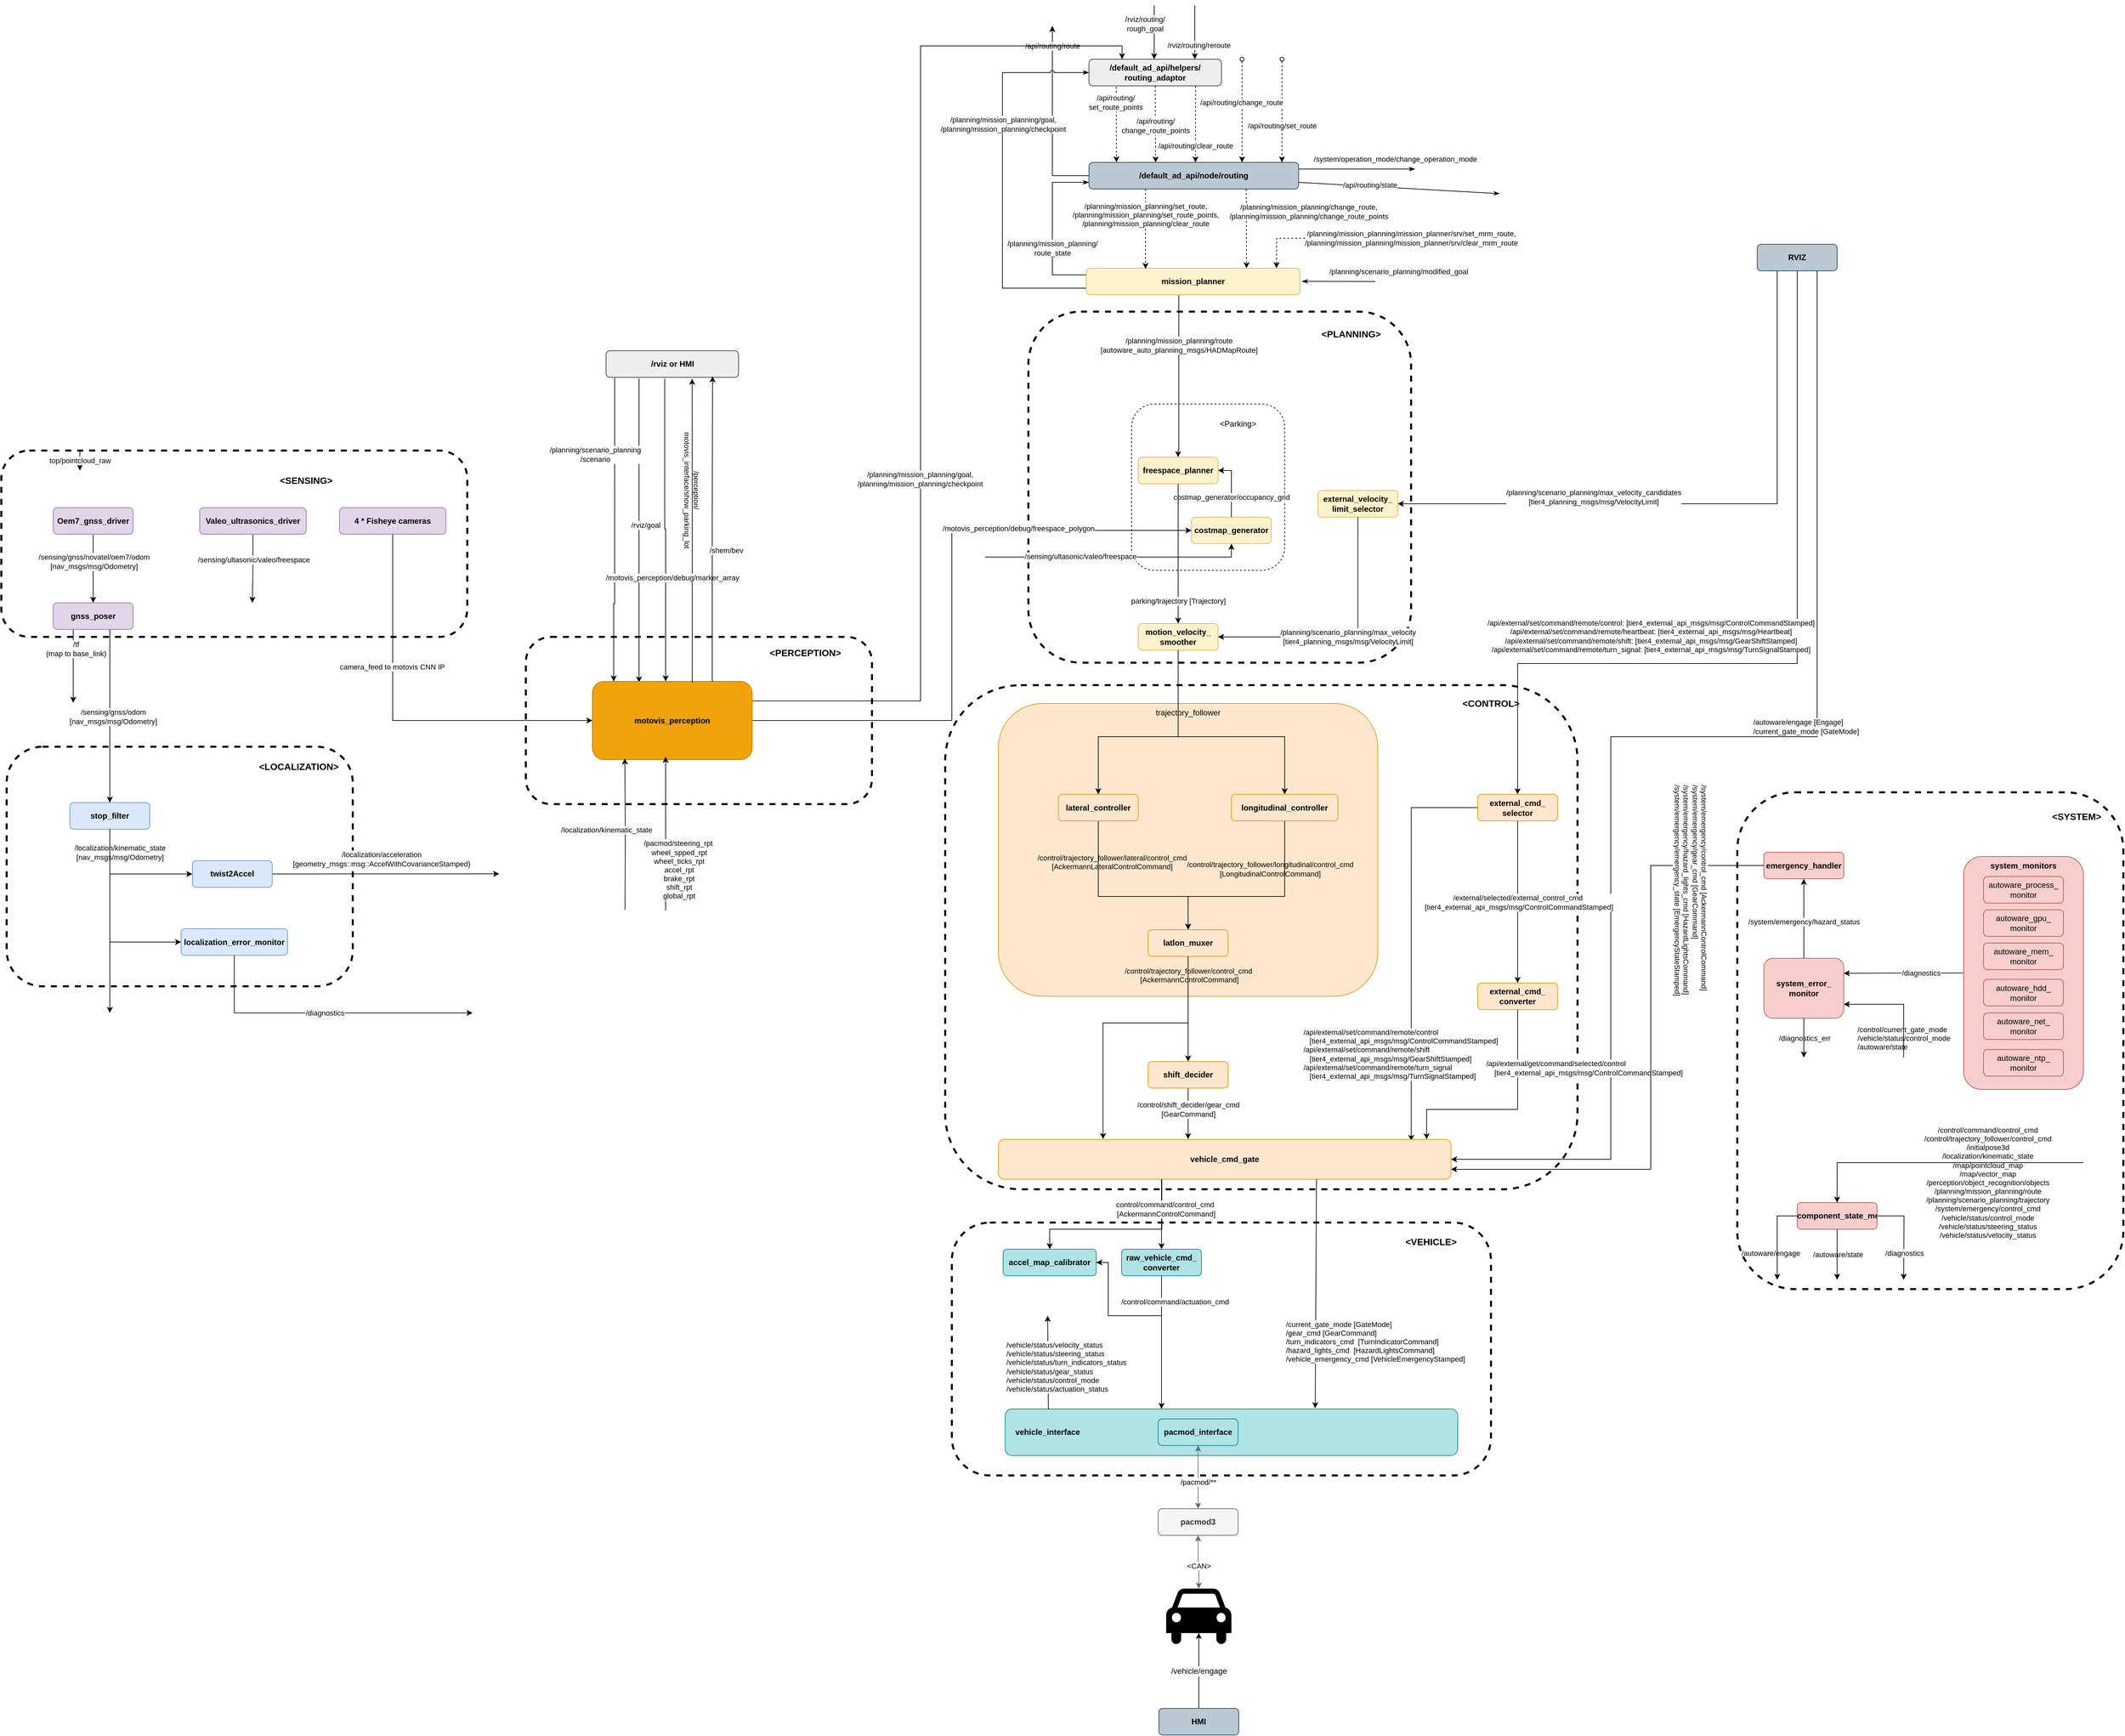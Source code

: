 <mxfile version="22.0.8" type="github">
  <diagram id="D92_dH6H-56m5Iklp3J5" name="Page-1">
    <mxGraphModel dx="4236" dy="3138" grid="1" gridSize="10" guides="1" tooltips="1" connect="1" arrows="1" fold="1" page="1" pageScale="1" pageWidth="850" pageHeight="1100" math="0" shadow="0">
      <root>
        <mxCell id="0" />
        <mxCell id="1" parent="0" />
        <mxCell id="PhnyhUWuh0wzEa-d3fqf-36" value="" style="rounded=1;whiteSpace=wrap;html=1;dashed=1;fillColor=none;strokeWidth=3;comic=0;" vertex="1" parent="1">
          <mxGeometry x="-1948" y="-590" width="700" height="280" as="geometry" />
        </mxCell>
        <mxCell id="IbOPMuNpkxzarGe-ctKe-1" value="" style="rounded=1;whiteSpace=wrap;html=1;dashed=1;fillColor=none;strokeWidth=3;comic=0;" parent="1" vertex="1">
          <mxGeometry x="-1940" y="-145" width="520" height="360" as="geometry" />
        </mxCell>
        <mxCell id="dgDgLwtVGSBD31zoPSUn-42" value="" style="rounded=1;whiteSpace=wrap;html=1;dashed=1;fillColor=none;strokeWidth=3;comic=0;" parent="1" vertex="1">
          <mxGeometry x="660" y="-76.5" width="580" height="746.5" as="geometry" />
        </mxCell>
        <mxCell id="dgDgLwtVGSBD31zoPSUn-23" value="" style="rounded=1;whiteSpace=wrap;html=1;dashed=1;fillColor=none;strokeWidth=3;comic=0;" parent="1" vertex="1">
          <mxGeometry x="-520" y="570" width="810" height="380" as="geometry" />
        </mxCell>
        <mxCell id="T4uXMFoD5u3B1nQVuzlc-206" value="" style="rounded=1;whiteSpace=wrap;html=1;dashed=1;fillColor=none;strokeWidth=3;comic=0;" parent="1" vertex="1">
          <mxGeometry x="-530" y="-237.5" width="950" height="757.5" as="geometry" />
        </mxCell>
        <mxCell id="T4uXMFoD5u3B1nQVuzlc-122" value="" style="rounded=1;whiteSpace=wrap;html=1;dashed=1;fillColor=none;strokeWidth=1;comic=0;" parent="1" vertex="1">
          <mxGeometry x="-250" y="-660" width="230" height="250" as="geometry" />
        </mxCell>
        <mxCell id="T4uXMFoD5u3B1nQVuzlc-195" value="" style="rounded=1;whiteSpace=wrap;html=1;dashed=1;fillColor=none;strokeWidth=3;comic=0;" parent="1" vertex="1">
          <mxGeometry x="-405" y="-798.75" width="575" height="527.5" as="geometry" />
        </mxCell>
        <mxCell id="T4uXMFoD5u3B1nQVuzlc-210" value="trajectory_follower" style="rounded=1;whiteSpace=wrap;html=1;fillColor=#ffe6cc;strokeColor=#d79b00;verticalAlign=top;" parent="1" vertex="1">
          <mxGeometry x="-450" y="-210" width="570" height="440" as="geometry" />
        </mxCell>
        <mxCell id="T4uXMFoD5u3B1nQVuzlc-6" value="top/velodyne_packets" style="edgeStyle=elbowEdgeStyle;rounded=0;comic=0;jumpStyle=arc;orthogonalLoop=1;jettySize=auto;elbow=vertical;html=1;exitX=0.5;exitY=1;exitDx=0;exitDy=0;entryX=0.5;entryY=0;entryDx=0;entryDy=0;startArrow=none;startFill=0;endArrow=classic;endFill=1;" parent="1" target="T4uXMFoD5u3B1nQVuzlc-11" edge="1">
          <mxGeometry relative="1" as="geometry">
            <mxPoint x="-1830" y="-680.0" as="sourcePoint" />
          </mxGeometry>
        </mxCell>
        <mxCell id="T4uXMFoD5u3B1nQVuzlc-10" value="top/pointcloud_raw" style="edgeStyle=elbowEdgeStyle;rounded=0;comic=0;jumpStyle=arc;orthogonalLoop=1;jettySize=auto;elbow=vertical;html=1;exitX=0.5;exitY=1;exitDx=0;exitDy=0;entryX=0.5;entryY=0;entryDx=0;entryDy=0;startArrow=none;startFill=0;endArrow=classic;endFill=1;" parent="1" target="T4uXMFoD5u3B1nQVuzlc-13" edge="1">
          <mxGeometry relative="1" as="geometry">
            <mxPoint x="-1830" y="-560" as="targetPoint" />
            <mxPoint x="-1830" y="-590.0" as="sourcePoint" />
          </mxGeometry>
        </mxCell>
        <mxCell id="PhnyhUWuh0wzEa-d3fqf-35" value="" style="edgeStyle=orthogonalEdgeStyle;rounded=0;orthogonalLoop=1;jettySize=auto;html=1;" edge="1" parent="1" source="T4uXMFoD5u3B1nQVuzlc-16">
          <mxGeometry relative="1" as="geometry">
            <mxPoint x="-1830" y="-420.0" as="targetPoint" />
          </mxGeometry>
        </mxCell>
        <mxCell id="T4uXMFoD5u3B1nQVuzlc-17" value="lidar/*/velodyne_packets" style="edgeStyle=elbowEdgeStyle;rounded=0;comic=0;jumpStyle=arc;orthogonalLoop=1;jettySize=auto;elbow=vertical;html=1;exitX=0.5;exitY=1;exitDx=0;exitDy=0;entryX=0.5;entryY=0;entryDx=0;entryDy=0;startArrow=none;startFill=0;endArrow=classic;endFill=1;" parent="1" source="T4uXMFoD5u3B1nQVuzlc-18" edge="1">
          <mxGeometry relative="1" as="geometry">
            <mxPoint x="-2000" y="-620.0" as="targetPoint" />
          </mxGeometry>
        </mxCell>
        <mxCell id="T4uXMFoD5u3B1nQVuzlc-19" value="&lt;span style=&quot;color: rgb(0 , 0 , 0) ; font-family: &amp;#34;helvetica&amp;#34; ; font-size: 11px ; font-style: normal ; font-weight: 400 ; letter-spacing: normal ; text-align: center ; text-indent: 0px ; text-transform: none ; word-spacing: 0px ; background-color: rgb(255 , 255 , 255) ; display: inline ; float: none&quot;&gt;*/rectified/pointcloud&lt;/span&gt;" style="edgeStyle=elbowEdgeStyle;rounded=0;comic=0;jumpStyle=arc;orthogonalLoop=1;jettySize=auto;elbow=vertical;html=1;exitX=0.5;exitY=1;exitDx=0;exitDy=0;entryX=0.5;entryY=0;entryDx=0;entryDy=0;startArrow=none;startFill=0;endArrow=classic;endFill=1;" parent="1" target="T4uXMFoD5u3B1nQVuzlc-27" edge="1">
          <mxGeometry relative="1" as="geometry">
            <mxPoint x="-2000" y="-380.0" as="sourcePoint" />
          </mxGeometry>
        </mxCell>
        <mxCell id="T4uXMFoD5u3B1nQVuzlc-21" value="&lt;span style=&quot;color: rgb(0 , 0 , 0) ; font-family: &amp;#34;helvetica&amp;#34; ; font-size: 11px ; font-style: normal ; font-weight: 400 ; letter-spacing: normal ; text-align: center ; text-indent: 0px ; text-transform: none ; word-spacing: 0px ; background-color: rgb(255 , 255 , 255) ; display: inline ; float: none&quot;&gt;*/pointcloud_raw&lt;/span&gt;" style="edgeStyle=elbowEdgeStyle;rounded=0;comic=0;jumpStyle=arc;orthogonalLoop=1;jettySize=auto;elbow=vertical;html=1;exitX=0.5;exitY=1;exitDx=0;exitDy=0;entryX=0.5;entryY=0;entryDx=0;entryDy=0;startArrow=none;startFill=0;endArrow=classic;endFill=1;" parent="1" source="T4uXMFoD5u3B1nQVuzlc-22" edge="1">
          <mxGeometry relative="1" as="geometry">
            <mxPoint x="-2000" y="-550.0" as="targetPoint" />
          </mxGeometry>
        </mxCell>
        <mxCell id="T4uXMFoD5u3B1nQVuzlc-23" value="&lt;span style=&quot;color: rgb(0 , 0 , 0) ; font-family: &amp;#34;helvetica&amp;#34; ; font-size: 11px ; font-style: normal ; font-weight: 400 ; letter-spacing: normal ; text-align: center ; text-indent: 0px ; text-transform: none ; word-spacing: 0px ; background-color: rgb(255 , 255 , 255) ; display: inline ; float: none&quot;&gt;*/self_cropped/pointcloud&lt;/span&gt;" style="edgeStyle=elbowEdgeStyle;rounded=0;comic=0;jumpStyle=arc;orthogonalLoop=1;jettySize=auto;elbow=vertical;html=1;exitX=0.5;exitY=1;exitDx=0;exitDy=0;entryX=0.5;entryY=0;entryDx=0;entryDy=0;startArrow=none;startFill=0;endArrow=classic;endFill=1;" parent="1" source="T4uXMFoD5u3B1nQVuzlc-24" edge="1">
          <mxGeometry relative="1" as="geometry">
            <mxPoint x="-2000" y="-480.0" as="targetPoint" />
          </mxGeometry>
        </mxCell>
        <mxCell id="T4uXMFoD5u3B1nQVuzlc-25" value="&lt;span style=&quot;color: rgb(0 , 0 , 0) ; font-family: &amp;#34;helvetica&amp;#34; ; font-size: 11px ; font-style: normal ; font-weight: 400 ; letter-spacing: normal ; text-align: center ; text-indent: 0px ; text-transform: none ; word-spacing: 0px ; background-color: rgb(255 , 255 , 255) ; display: inline ; float: none&quot;&gt;*/mirror_cropped/pointcloud&lt;/span&gt;" style="edgeStyle=elbowEdgeStyle;rounded=0;comic=0;jumpStyle=arc;orthogonalLoop=1;jettySize=auto;elbow=vertical;html=1;exitX=0.5;exitY=1;exitDx=0;exitDy=0;entryX=0.5;entryY=0;entryDx=0;entryDy=0;startArrow=none;startFill=0;endArrow=classic;endFill=1;" parent="1" source="T4uXMFoD5u3B1nQVuzlc-26" edge="1">
          <mxGeometry relative="1" as="geometry">
            <mxPoint x="-2000" y="-410.0" as="targetPoint" />
          </mxGeometry>
        </mxCell>
        <mxCell id="T4uXMFoD5u3B1nQVuzlc-30" style="edgeStyle=elbowEdgeStyle;rounded=0;comic=0;jumpStyle=arc;orthogonalLoop=1;jettySize=auto;elbow=vertical;html=1;entryX=0.5;entryY=0;entryDx=0;entryDy=0;startArrow=none;startFill=0;endArrow=classic;endFill=1;" parent="1" target="T4uXMFoD5u3B1nQVuzlc-29" edge="1">
          <mxGeometry relative="1" as="geometry">
            <mxPoint x="-2000" y="-310.0" as="sourcePoint" />
          </mxGeometry>
        </mxCell>
        <mxCell id="YnfKQMemC06d4zFCANop-2" style="edgeStyle=orthogonalEdgeStyle;rounded=0;orthogonalLoop=1;jettySize=auto;html=1;exitX=0.5;exitY=1;exitDx=0;exitDy=0;entryX=0.5;entryY=0;entryDx=0;entryDy=0;" parent="1" source="T4uXMFoD5u3B1nQVuzlc-34" target="YnfKQMemC06d4zFCANop-1" edge="1">
          <mxGeometry relative="1" as="geometry" />
        </mxCell>
        <mxCell id="YnfKQMemC06d4zFCANop-3" value="/sensing/gnss/novatel/oem7/odom&lt;br style=&quot;border-color: var(--border-color);&quot;&gt;[nav_msgs/msg/Odometry]" style="edgeLabel;html=1;align=center;verticalAlign=middle;resizable=0;points=[];" parent="YnfKQMemC06d4zFCANop-2" vertex="1" connectable="0">
          <mxGeometry x="-0.214" y="1" relative="1" as="geometry">
            <mxPoint as="offset" />
          </mxGeometry>
        </mxCell>
        <object label="&lt;b&gt;Oem7_gnss_driver&lt;/b&gt;" desc="MGRS座標系への変換" tooltip="gnssのdriverです" id="T4uXMFoD5u3B1nQVuzlc-34">
          <mxCell style="rounded=1;whiteSpace=wrap;html=1;comic=0;strokeColor=#9673a6;fillColor=#e1d5e7;sketch=0;" parent="1" vertex="1">
            <mxGeometry x="-1870" y="-504.25" width="120" height="40" as="geometry" />
          </mxCell>
        </object>
        <mxCell id="dgDgLwtVGSBD31zoPSUn-20" style="edgeStyle=orthogonalEdgeStyle;rounded=0;orthogonalLoop=1;jettySize=auto;html=1;exitX=0.5;exitY=1;exitDx=0;exitDy=0;entryX=0.5;entryY=0;entryDx=0;entryDy=0;fontSize=12;fontColor=#000000;" parent="1" edge="1">
          <mxGeometry relative="1" as="geometry">
            <mxPoint x="-1620" y="-690" as="sourcePoint" />
          </mxGeometry>
        </mxCell>
        <mxCell id="T4uXMFoD5u3B1nQVuzlc-56" value="/tf&lt;br&gt;(map to base_link)" style="edgeStyle=orthogonalEdgeStyle;rounded=0;comic=0;jumpStyle=arc;orthogonalLoop=1;jettySize=auto;html=1;startArrow=none;startFill=0;endArrow=classic;endFill=1;exitX=0.25;exitY=1;exitDx=0;exitDy=0;" parent="1" source="YnfKQMemC06d4zFCANop-1" edge="1">
          <mxGeometry x="-0.467" y="4" relative="1" as="geometry">
            <mxPoint x="-1840" y="-211" as="targetPoint" />
            <mxPoint x="-1820" y="-571" as="sourcePoint" />
            <Array as="points" />
            <mxPoint as="offset" />
          </mxGeometry>
        </mxCell>
        <mxCell id="T4uXMFoD5u3B1nQVuzlc-57" value="/localization/kinematic_state&lt;br&gt;[nav_msgs/msg/Odometry]" style="edgeStyle=orthogonalEdgeStyle;rounded=0;orthogonalLoop=1;jettySize=auto;html=1;exitX=0.5;exitY=1;exitDx=0;exitDy=0;comic=0;" parent="1" source="T4uXMFoD5u3B1nQVuzlc-58" edge="1">
          <mxGeometry x="-0.75" y="15" relative="1" as="geometry">
            <mxPoint x="-1785" y="255" as="targetPoint" />
            <Array as="points">
              <mxPoint x="-1785" y="15" />
            </Array>
            <mxPoint as="offset" />
          </mxGeometry>
        </mxCell>
        <mxCell id="IbOPMuNpkxzarGe-ctKe-7" style="edgeStyle=orthogonalEdgeStyle;rounded=0;orthogonalLoop=1;jettySize=auto;html=1;exitX=0.5;exitY=1;exitDx=0;exitDy=0;entryX=0;entryY=0.5;entryDx=0;entryDy=0;" parent="1" source="T4uXMFoD5u3B1nQVuzlc-58" target="T4uXMFoD5u3B1nQVuzlc-59" edge="1">
          <mxGeometry relative="1" as="geometry">
            <Array as="points">
              <mxPoint x="-1785" y="149" />
            </Array>
          </mxGeometry>
        </mxCell>
        <UserObject label="&lt;b&gt;stop_filter&lt;/b&gt;" tooltip="Overwrite vx=0 and wz=0 when the vehicle wheel speed is zero to indicate the stop condition." link="https://github.com/autowarefoundation/autoware.universe/tree/main/localization/stop_filter#stop_filter" linkTarget="_blank" id="T4uXMFoD5u3B1nQVuzlc-58">
          <mxCell style="rounded=1;whiteSpace=wrap;html=1;comic=0;fillColor=#dae8fc;strokeColor=#6c8ebf;sketch=0;" parent="1" vertex="1">
            <mxGeometry x="-1845" y="-61" width="120" height="40" as="geometry" />
          </mxCell>
        </UserObject>
        <UserObject label="&lt;b&gt;localization_error_monitor&lt;/b&gt;" tooltip="" link="https://github.com/autowarefoundation/autoware.universe/tree/main/localization/localization_error_monitor#localization_error_monitor" linkTarget="_blank" id="T4uXMFoD5u3B1nQVuzlc-59">
          <mxCell style="rounded=1;whiteSpace=wrap;html=1;comic=0;fillColor=#dae8fc;strokeColor=#6c8ebf;sketch=0;" parent="1" vertex="1">
            <mxGeometry x="-1678" y="128.5" width="160" height="40" as="geometry" />
          </mxCell>
        </UserObject>
        <mxCell id="T4uXMFoD5u3B1nQVuzlc-61" value="/diagnostics" style="edgeStyle=orthogonalEdgeStyle;rounded=0;orthogonalLoop=1;jettySize=auto;html=1;exitX=0.5;exitY=1;exitDx=0;exitDy=0;comic=0;" parent="1" source="T4uXMFoD5u3B1nQVuzlc-59" edge="1">
          <mxGeometry relative="1" as="geometry">
            <mxPoint x="-1240" y="255" as="targetPoint" />
            <mxPoint x="-1788" y="375" as="sourcePoint" />
            <mxPoint as="offset" />
            <Array as="points">
              <mxPoint x="-1480" y="255" />
              <mxPoint x="-1240" y="255" />
            </Array>
          </mxGeometry>
        </mxCell>
        <mxCell id="T4uXMFoD5u3B1nQVuzlc-62" value="/sensing/gnss/odom&lt;br&gt;[nav_msgs/msg/Odometry]" style="edgeStyle=orthogonalEdgeStyle;rounded=0;comic=0;jumpStyle=arc;orthogonalLoop=1;jettySize=auto;html=1;startArrow=none;startFill=0;endArrow=classic;endFill=1;entryX=0.5;entryY=0;entryDx=0;entryDy=0;exitX=0.75;exitY=1;exitDx=0;exitDy=0;" parent="1" source="YnfKQMemC06d4zFCANop-1" target="T4uXMFoD5u3B1nQVuzlc-58" edge="1">
          <mxGeometry x="0.027" y="5" relative="1" as="geometry">
            <mxPoint x="-1690" y="-151" as="targetPoint" />
            <mxPoint x="-1780" y="-581" as="sourcePoint" />
            <Array as="points">
              <mxPoint x="-1785" y="-321" />
            </Array>
            <mxPoint as="offset" />
          </mxGeometry>
        </mxCell>
        <mxCell id="T4uXMFoD5u3B1nQVuzlc-109" value="&amp;lt;Parking&amp;gt;" style="text;html=1;strokeColor=none;fillColor=none;align=center;verticalAlign=middle;whiteSpace=wrap;rounded=0;dashed=1;comic=0;" parent="1" vertex="1">
          <mxGeometry x="-130" y="-640" width="80" height="20" as="geometry" />
        </mxCell>
        <UserObject label="&lt;b&gt;costmap_generator&lt;/b&gt;" tooltip="障害物点群や地図の走行可能エリアの情報から、駐車プランナー用のコストマップを生成する。" link="https://github.com/autowarefoundation/autoware.universe/tree/main/planning/costmap_generator#costmap_generator" linkTarget="_blank" id="T4uXMFoD5u3B1nQVuzlc-111">
          <mxCell style="rounded=1;whiteSpace=wrap;html=1;comic=0;fillColor=#fff2cc;strokeColor=#d6b656;sketch=0;shadow=0;" parent="1" vertex="1">
            <mxGeometry x="-160" y="-490" width="120" height="40" as="geometry" />
          </mxCell>
        </UserObject>
        <mxCell id="T4uXMFoD5u3B1nQVuzlc-119" value="/planning/mission_planning/route&lt;br&gt;[autoware_auto_planning_msgs/HADMapRoute]" style="edgeStyle=orthogonalEdgeStyle;rounded=0;comic=0;orthogonalLoop=1;jettySize=auto;html=1;entryX=0.5;entryY=0;entryDx=0;entryDy=0;startArrow=none;startFill=0;jumpStyle=none;" parent="1" source="PhnyhUWuh0wzEa-d3fqf-10" target="T4uXMFoD5u3B1nQVuzlc-121" edge="1">
          <mxGeometry x="-0.379" relative="1" as="geometry">
            <Array as="points">
              <mxPoint x="-179" y="-590" />
              <mxPoint x="-180" y="-590" />
            </Array>
            <mxPoint as="offset" />
            <mxPoint x="-180" y="-740" as="sourcePoint" />
          </mxGeometry>
        </mxCell>
        <UserObject label="&lt;b&gt;freespace_planner&lt;/b&gt;" tooltip="コストマップとゴールから、自車の走行ルートを計算する。いまはHA*を使ってる。" link="https://github.com/autowarefoundation/autoware.universe/tree/main/planning/freespace_planner#the-freespace_planner" linkTarget="_blank" id="T4uXMFoD5u3B1nQVuzlc-121">
          <mxCell style="rounded=1;whiteSpace=wrap;html=1;comic=0;fillColor=#fff2cc;strokeColor=#d6b656;sketch=0;shadow=0;" parent="1" vertex="1">
            <mxGeometry x="-240" y="-580" width="120" height="40" as="geometry" />
          </mxCell>
        </UserObject>
        <mxCell id="T4uXMFoD5u3B1nQVuzlc-123" value="costmap_generator/occupancy_grid" style="edgeStyle=orthogonalEdgeStyle;rounded=0;comic=0;orthogonalLoop=1;jettySize=auto;html=1;startArrow=none;startFill=0;orthogonal=1;entryX=1;entryY=0.5;entryDx=0;entryDy=0;exitX=0.5;exitY=0;exitDx=0;exitDy=0;" parent="1" source="T4uXMFoD5u3B1nQVuzlc-111" target="T4uXMFoD5u3B1nQVuzlc-121" edge="1">
          <mxGeometry x="-0.333" relative="1" as="geometry">
            <mxPoint x="-130" y="-485" as="sourcePoint" />
            <mxPoint as="offset" />
          </mxGeometry>
        </mxCell>
        <UserObject label="&lt;b&gt;motion_velocity_&lt;/b&gt;&lt;br&gt;&lt;b&gt;smoother&lt;/b&gt;" tooltip="経路に埋め込まれた最大速度を超過しないように、うまい具合で速度を平滑化する。カーブでの減速もここで行う。" link="https://github.com/autowarefoundation/autoware.universe/tree/main/planning/motion_velocity_smoother#motion-velocity-smoother" linkTarget="_blank" id="T4uXMFoD5u3B1nQVuzlc-125">
          <mxCell style="rounded=1;whiteSpace=wrap;html=1;comic=0;fillColor=#fff2cc;strokeColor=#d6b656;sketch=0;shadow=0;" parent="1" vertex="1">
            <mxGeometry x="-240" y="-330" width="120" height="40" as="geometry" />
          </mxCell>
        </UserObject>
        <mxCell id="T4uXMFoD5u3B1nQVuzlc-126" value="&lt;span style=&quot;color: rgb(0, 0, 0); font-family: helvetica; font-size: 11px; font-style: normal; font-weight: 400; letter-spacing: normal; text-align: center; text-indent: 0px; text-transform: none; word-spacing: 0px; background-color: rgb(255, 255, 255); display: inline; float: none;&quot;&gt;parking/trajectory [Trajectory]&lt;/span&gt;" style="edgeStyle=orthogonalEdgeStyle;rounded=0;orthogonalLoop=1;jettySize=auto;html=1;exitX=0.5;exitY=1;exitDx=0;exitDy=0;entryX=0.5;entryY=0;entryDx=0;entryDy=0;" parent="1" source="T4uXMFoD5u3B1nQVuzlc-121" target="T4uXMFoD5u3B1nQVuzlc-125" edge="1">
          <mxGeometry x="0.676" relative="1" as="geometry">
            <mxPoint x="-410" y="-380" as="targetPoint" />
            <Array as="points">
              <mxPoint x="-180" y="-390" />
              <mxPoint x="-180" y="-390" />
            </Array>
            <mxPoint as="offset" />
            <mxPoint x="20" y="-570" as="sourcePoint" />
          </mxGeometry>
        </mxCell>
        <mxCell id="T4uXMFoD5u3B1nQVuzlc-128" value="/diagnostics" style="edgeStyle=orthogonalEdgeStyle;rounded=0;orthogonalLoop=1;jettySize=auto;html=1;entryX=1;entryY=0.25;entryDx=0;entryDy=0;comic=0;" parent="1" source="T4uXMFoD5u3B1nQVuzlc-184" target="T4uXMFoD5u3B1nQVuzlc-192" edge="1">
          <mxGeometry x="-0.289" relative="1" as="geometry">
            <mxPoint as="offset" />
          </mxGeometry>
        </mxCell>
        <mxCell id="T4uXMFoD5u3B1nQVuzlc-129" value="&lt;div style=&quot;text-align: left&quot;&gt;/autoware/engage&amp;nbsp;[Engage]&lt;/div&gt;&lt;div style=&quot;text-align: left&quot;&gt;/current_gate_mode [GateMode]&lt;/div&gt;" style="edgeStyle=orthogonalEdgeStyle;rounded=0;comic=0;sketch=0;jumpStyle=arc;orthogonalLoop=1;jettySize=auto;html=1;exitX=1;exitY=0.5;exitDx=0;exitDy=0;endArrow=none;endFill=0;startArrow=classic;startFill=1;entryX=0.5;entryY=1;entryDx=0;entryDy=0;" parent="1" source="T4uXMFoD5u3B1nQVuzlc-160" target="dgDgLwtVGSBD31zoPSUn-39" edge="1">
          <mxGeometry x="0.22" y="15" relative="1" as="geometry">
            <mxPoint x="690" y="475" as="targetPoint" />
            <mxPoint as="offset" />
            <Array as="points">
              <mxPoint x="470" y="475" />
              <mxPoint x="470" y="-160" />
              <mxPoint x="780" y="-160" />
            </Array>
          </mxGeometry>
        </mxCell>
        <mxCell id="T4uXMFoD5u3B1nQVuzlc-132" style="edgeStyle=orthogonalEdgeStyle;rounded=0;orthogonalLoop=1;jettySize=auto;html=1;entryX=0.5;entryY=0;entryDx=0;entryDy=0;exitX=0.25;exitY=1;exitDx=0;exitDy=0;" parent="1" source="dgDgLwtVGSBD31zoPSUn-39" target="T4uXMFoD5u3B1nQVuzlc-171" edge="1">
          <mxGeometry relative="1" as="geometry">
            <mxPoint x="690" y="-160" as="sourcePoint" />
            <Array as="points">
              <mxPoint x="750" y="-270" />
              <mxPoint x="330" y="-270" />
            </Array>
          </mxGeometry>
        </mxCell>
        <mxCell id="T4uXMFoD5u3B1nQVuzlc-133" value="&lt;span style=&quot;text-align: left&quot;&gt;/api/external/set/command/remote/control: [tier4_external_api_msgs/msg/ControlCommandStamped]&lt;/span&gt;&lt;br style=&quot;text-align: left&quot;&gt;&lt;span style=&quot;text-align: left&quot;&gt;/api/external/set/command/remote/heartbeat: [tier4_external_api_msgs/msg/Heartbeat]&lt;/span&gt;&lt;br style=&quot;text-align: left&quot;&gt;&lt;span style=&quot;text-align: left&quot;&gt;/api/external/set/command/remote/shift: [tier4_external_api_msgs/msg/GearShiftStamped]&lt;/span&gt;&lt;br style=&quot;text-align: left&quot;&gt;&lt;span style=&quot;text-align: left&quot;&gt;/api/external/set/command/remote/turn_signal: [tier4_external_api_msgs/msg/TurnSignalStamped]&lt;/span&gt;" style="edgeLabel;html=1;align=center;verticalAlign=middle;resizable=0;points=[];fontSize=11;fontColor=default;rotation=0;" parent="T4uXMFoD5u3B1nQVuzlc-132" vertex="1" connectable="0">
          <mxGeometry x="-0.257" y="-1" relative="1" as="geometry">
            <mxPoint x="-219" y="119" as="offset" />
          </mxGeometry>
        </mxCell>
        <mxCell id="T4uXMFoD5u3B1nQVuzlc-135" style="edgeStyle=orthogonalEdgeStyle;rounded=0;orthogonalLoop=1;jettySize=auto;html=1;exitX=0.5;exitY=1;exitDx=0;exitDy=0;entryX=0.5;entryY=0;entryDx=0;entryDy=0;labelBackgroundColor=none;fontColor=default;" parent="1" source="T4uXMFoD5u3B1nQVuzlc-154" target="T4uXMFoD5u3B1nQVuzlc-164" edge="1">
          <mxGeometry relative="1" as="geometry" />
        </mxCell>
        <mxCell id="T4uXMFoD5u3B1nQVuzlc-136" value="&lt;b&gt;accel_map_calibrator&lt;/b&gt;" style="rounded=1;whiteSpace=wrap;html=1;fillColor=#b0e3e6;strokeColor=#0e8088;" parent="1" vertex="1">
          <mxGeometry x="-443" y="610" width="140" height="40" as="geometry" />
        </mxCell>
        <mxCell id="T4uXMFoD5u3B1nQVuzlc-137" style="edgeStyle=orthogonalEdgeStyle;rounded=0;orthogonalLoop=1;jettySize=auto;html=1;entryX=0.5;entryY=0;entryDx=0;entryDy=0;labelBackgroundColor=none;fontColor=default;exitX=0.361;exitY=0.997;exitDx=0;exitDy=0;exitPerimeter=0;" parent="1" source="T4uXMFoD5u3B1nQVuzlc-160" target="T4uXMFoD5u3B1nQVuzlc-136" edge="1">
          <mxGeometry relative="1" as="geometry">
            <mxPoint x="-210" y="540" as="sourcePoint" />
            <Array as="points">
              <mxPoint x="-204" y="580" />
              <mxPoint x="-373" y="580" />
            </Array>
          </mxGeometry>
        </mxCell>
        <mxCell id="T4uXMFoD5u3B1nQVuzlc-138" style="edgeStyle=orthogonalEdgeStyle;rounded=0;orthogonalLoop=1;jettySize=auto;html=1;entryX=1;entryY=0.5;entryDx=0;entryDy=0;labelBackgroundColor=none;fontColor=default;exitX=0.5;exitY=1;exitDx=0;exitDy=0;" parent="1" source="T4uXMFoD5u3B1nQVuzlc-175" target="T4uXMFoD5u3B1nQVuzlc-136" edge="1">
          <mxGeometry relative="1" as="geometry">
            <Array as="points">
              <mxPoint x="-205" y="710" />
              <mxPoint x="-285" y="710" />
              <mxPoint x="-285" y="630" />
            </Array>
          </mxGeometry>
        </mxCell>
        <mxCell id="T4uXMFoD5u3B1nQVuzlc-139" style="edgeStyle=orthogonalEdgeStyle;rounded=0;orthogonalLoop=1;jettySize=auto;html=1;entryX=0.912;entryY=0.039;entryDx=0;entryDy=0;entryPerimeter=0;labelBackgroundColor=default;fontColor=default;" parent="1" source="T4uXMFoD5u3B1nQVuzlc-171" target="T4uXMFoD5u3B1nQVuzlc-160" edge="1">
          <mxGeometry relative="1" as="geometry">
            <Array as="points">
              <mxPoint x="170" y="-53" />
            </Array>
          </mxGeometry>
        </mxCell>
        <mxCell id="T4uXMFoD5u3B1nQVuzlc-140" value="&lt;div style=&quot;text-align: left&quot;&gt;&lt;font style=&quot;font-size: 11px&quot;&gt;/api/external/set/command/remote/control&amp;nbsp;&lt;br&gt;&lt;/font&gt;&lt;/div&gt;&lt;div style=&quot;text-align: left&quot;&gt;&lt;font style=&quot;font-size: 11px&quot;&gt;&amp;nbsp; &amp;nbsp;[tier4_external_api_msgs/msg/ControlCommandStamped]&lt;/font&gt;&lt;/div&gt;&lt;div style=&quot;text-align: left&quot;&gt;&lt;font style=&quot;font-size: 11px&quot;&gt;/api/external/set/command/remote/shift&lt;/font&gt;&lt;/div&gt;&lt;div style=&quot;text-align: left&quot;&gt;&lt;font style=&quot;font-size: 11px&quot;&gt;&amp;nbsp; &amp;nbsp;[tier4_external_api_msgs/msg/GearShiftStamped]&lt;/font&gt;&lt;/div&gt;&lt;div style=&quot;text-align: left&quot;&gt;&lt;font style=&quot;font-size: 11px&quot;&gt;/api/external/set/command/remote/turn_signal&lt;/font&gt;&lt;/div&gt;&lt;div style=&quot;text-align: left&quot;&gt;&lt;font style=&quot;font-size: 11px&quot;&gt;&amp;nbsp; &amp;nbsp;[tier4_external_api_msgs/msg/TurnSignalStamped]&lt;/font&gt;&lt;/div&gt;" style="edgeLabel;html=1;align=center;verticalAlign=middle;resizable=0;points=[];fontColor=default;labelBackgroundColor=#FFFFFF;" parent="T4uXMFoD5u3B1nQVuzlc-139" vertex="1" connectable="0">
          <mxGeometry x="0.069" y="3" relative="1" as="geometry">
            <mxPoint x="-19" y="149" as="offset" />
          </mxGeometry>
        </mxCell>
        <mxCell id="T4uXMFoD5u3B1nQVuzlc-141" style="edgeStyle=orthogonalEdgeStyle;rounded=0;orthogonalLoop=1;jettySize=auto;html=1;labelBackgroundColor=default;fontColor=default;entryX=0.946;entryY=-0.002;entryDx=0;entryDy=0;entryPerimeter=0;" parent="1" source="T4uXMFoD5u3B1nQVuzlc-165" target="T4uXMFoD5u3B1nQVuzlc-160" edge="1">
          <mxGeometry relative="1" as="geometry">
            <mxPoint x="290" y="440" as="targetPoint" />
            <Array as="points">
              <mxPoint x="330" y="400" />
              <mxPoint x="193" y="400" />
            </Array>
          </mxGeometry>
        </mxCell>
        <mxCell id="T4uXMFoD5u3B1nQVuzlc-142" value="&lt;div style=&quot;text-align: left&quot;&gt;/api/external/get/command/selected/control&lt;/div&gt;&amp;nbsp; &amp;nbsp; [tier4_external_api_msgs/msg/ControlCommandStamped]" style="edgeLabel;html=1;align=center;verticalAlign=middle;resizable=0;points=[];fontColor=default;" parent="T4uXMFoD5u3B1nQVuzlc-141" vertex="1" connectable="0">
          <mxGeometry x="0.017" y="6" relative="1" as="geometry">
            <mxPoint x="118" y="-68" as="offset" />
          </mxGeometry>
        </mxCell>
        <mxCell id="dgDgLwtVGSBD31zoPSUn-50" value="/vehicle/engage" style="edgeStyle=orthogonalEdgeStyle;rounded=0;orthogonalLoop=1;jettySize=auto;html=1;exitX=0.5;exitY=0;exitDx=0;exitDy=0;entryX=0.5;entryY=0.775;entryDx=0;entryDy=0;entryPerimeter=0;fontSize=12;fontColor=#000000;" parent="1" source="T4uXMFoD5u3B1nQVuzlc-145" target="dgDgLwtVGSBD31zoPSUn-47" edge="1">
          <mxGeometry relative="1" as="geometry" />
        </mxCell>
        <mxCell id="T4uXMFoD5u3B1nQVuzlc-145" value="&lt;b&gt;HMI&lt;/b&gt;" style="rounded=1;whiteSpace=wrap;html=1;fillColor=#bac8d3;strokeColor=#23445d;" parent="1" vertex="1">
          <mxGeometry x="-209" y="1300" width="120" height="40" as="geometry" />
        </mxCell>
        <mxCell id="T4uXMFoD5u3B1nQVuzlc-151" value="&lt;div style=&quot;text-align: left&quot;&gt;&lt;span&gt;/control/current_gate_mode&lt;/span&gt;&lt;/div&gt;&lt;div style=&quot;text-align: left&quot;&gt;&lt;span&gt;/vehicle/status/control_mode&lt;/span&gt;&lt;/div&gt;&lt;div style=&quot;text-align: left&quot;&gt;&lt;span&gt;/autoware/state&lt;/span&gt;&lt;/div&gt;" style="endArrow=classic;html=1;rounded=0;labelBackgroundColor=none;jumpStyle=arc;" parent="1" edge="1">
          <mxGeometry x="-0.652" width="50" height="50" relative="1" as="geometry">
            <mxPoint x="910" y="322" as="sourcePoint" />
            <mxPoint x="820" y="242" as="targetPoint" />
            <Array as="points">
              <mxPoint x="910" y="242" />
            </Array>
            <mxPoint as="offset" />
          </mxGeometry>
        </mxCell>
        <mxCell id="T4uXMFoD5u3B1nQVuzlc-152" value="/diagnostics_err" style="edgeStyle=orthogonalEdgeStyle;rounded=0;jumpStyle=arc;orthogonalLoop=1;jettySize=auto;html=1;labelBackgroundColor=none;" parent="1" source="T4uXMFoD5u3B1nQVuzlc-192" edge="1">
          <mxGeometry relative="1" as="geometry">
            <mxPoint x="760" y="322" as="targetPoint" />
          </mxGeometry>
        </mxCell>
        <UserObject label="&lt;b&gt;latlon_muxer&lt;/b&gt;" link="https://github.com/autowarefoundation/autoware.universe/blob/main/control/trajectory_follower_nodes/design/trajectory_follower-design.md#trajectory-follower-nodes" tooltip="縦横を分けて計算された制御コマンドを統合して出力します" linkTarget="_blank" id="T4uXMFoD5u3B1nQVuzlc-154">
          <mxCell style="rounded=1;whiteSpace=wrap;html=1;comic=0;fillColor=#ffe6cc;strokeColor=#d79b00;sketch=0;glass=0;shadow=0;" parent="1" vertex="1">
            <mxGeometry x="-225" y="130" width="120" height="40" as="geometry" />
          </mxCell>
        </UserObject>
        <mxCell id="T4uXMFoD5u3B1nQVuzlc-155" value="&lt;div&gt;&amp;nbsp;/control/trajectory_follower/lateral/control_cmd&lt;/div&gt;&lt;div&gt;&amp;nbsp;[AckermannLateralControlCommand]&lt;/div&gt;&lt;div&gt;&lt;br&gt;&lt;/div&gt;" style="edgeStyle=orthogonalEdgeStyle;rounded=0;comic=0;orthogonalLoop=1;jettySize=auto;html=1;entryX=0.5;entryY=0;entryDx=0;entryDy=0;labelBackgroundColor=none;" parent="1" source="T4uXMFoD5u3B1nQVuzlc-158" target="T4uXMFoD5u3B1nQVuzlc-154" edge="1">
          <mxGeometry x="-0.54" y="19" relative="1" as="geometry">
            <Array as="points">
              <mxPoint x="-300" y="80" />
              <mxPoint x="-165" y="80" />
              <mxPoint x="-165" y="113" />
            </Array>
            <mxPoint as="offset" />
          </mxGeometry>
        </mxCell>
        <mxCell id="T4uXMFoD5u3B1nQVuzlc-156" value="/control/trajectory_follower/longitudinal/control_cmd&lt;br&gt;[LongitudinalControlCommand]" style="edgeStyle=orthogonalEdgeStyle;rounded=0;comic=0;orthogonalLoop=1;jettySize=auto;html=1;entryX=0.5;entryY=0;entryDx=0;entryDy=0;labelBackgroundColor=none;startArrow=none;exitX=0.5;exitY=1;exitDx=0;exitDy=0;" parent="1" source="T4uXMFoD5u3B1nQVuzlc-159" target="T4uXMFoD5u3B1nQVuzlc-154" edge="1">
          <mxGeometry x="-0.534" y="-22" relative="1" as="geometry">
            <mxPoint x="30" y="250" as="targetPoint" />
            <Array as="points">
              <mxPoint x="-20" y="80" />
              <mxPoint x="-165" y="80" />
              <mxPoint x="-165" y="113" />
            </Array>
            <mxPoint as="offset" />
            <mxPoint x="-41" y="140" as="sourcePoint" />
          </mxGeometry>
        </mxCell>
        <mxCell id="T4uXMFoD5u3B1nQVuzlc-157" value="&lt;div&gt;/control/trajectory_follower/control_cmd&lt;/div&gt;&lt;div&gt;&amp;nbsp;[AckermannControlCommand]&lt;/div&gt;&lt;div&gt;&lt;br&gt;&lt;/div&gt;" style="edgeStyle=orthogonalEdgeStyle;rounded=0;comic=0;orthogonalLoop=1;jettySize=auto;html=1;entryX=0.231;entryY=-0.007;entryDx=0;entryDy=0;entryPerimeter=0;exitX=0.5;exitY=1;exitDx=0;exitDy=0;fillColor=none;fontColor=default;labelBackgroundColor=none;" parent="1" source="T4uXMFoD5u3B1nQVuzlc-154" target="T4uXMFoD5u3B1nQVuzlc-160" edge="1">
          <mxGeometry x="-0.825" relative="1" as="geometry">
            <mxPoint x="-119" y="310" as="sourcePoint" />
            <mxPoint x="-119" y="380" as="targetPoint" />
            <mxPoint as="offset" />
            <Array as="points">
              <mxPoint x="-165" y="270" />
              <mxPoint x="-293" y="270" />
            </Array>
          </mxGeometry>
        </mxCell>
        <UserObject label="&lt;b&gt;lateral_controller&lt;/b&gt;" link="https://github.com/autowarefoundation/autoware.universe/blob/main/control/trajectory_follower_nodes/design/trajectory_follower-design.md#trajectory-follower-nodes" tooltip="経路追従のための目標ステア角とステア角速度を計算します。目標速度と加速度は経路に埋め込まれた値をそのまま出力します。" linkTarget="_blank" id="T4uXMFoD5u3B1nQVuzlc-158">
          <mxCell style="rounded=1;whiteSpace=wrap;html=1;comic=0;fillColor=#ffe6cc;strokeColor=#d79b00;sketch=0;glass=0;shadow=0;" parent="1" vertex="1">
            <mxGeometry x="-360" y="-73.5" width="120" height="40" as="geometry" />
          </mxCell>
        </UserObject>
        <UserObject label="&lt;b&gt;longitudinal_controller&lt;/b&gt;" link="https://github.com/autowarefoundation/autoware.universe/blob/main/control/trajectory_follower_nodes/design/trajectory_follower-design.md#trajectory-follower-nodes" tooltip="経路の目標速度に沿うための目標加速度を計算します。遅延補正や停止時のブレーキ抜き操作も行います。" linkTarget="_blank" id="T4uXMFoD5u3B1nQVuzlc-159">
          <mxCell style="rounded=1;whiteSpace=wrap;html=1;comic=0;fillColor=#ffe6cc;strokeColor=#d79b00;sketch=0;glass=0;shadow=0;" parent="1" vertex="1">
            <mxGeometry x="-100" y="-73.5" width="160" height="40" as="geometry" />
          </mxCell>
        </UserObject>
        <UserObject label="&lt;b&gt;vehicle_cmd_gate&lt;/b&gt;" link="https://github.com/autowarefoundation/autoware.universe/tree/main/control/vehicle_cmd_gate#vehicle_cmd_gate" tooltip="指示モードに応じて、複数のコマンドの中から後段に渡すコマンドを選択します。" linkTarget="_blank" id="T4uXMFoD5u3B1nQVuzlc-160">
          <mxCell style="rounded=1;whiteSpace=wrap;html=1;comic=0;fillColor=#ffe6cc;strokeColor=#d79b00;sketch=0;glass=0;shadow=0;" parent="1" vertex="1">
            <mxGeometry x="-450" y="445" width="680" height="60" as="geometry" />
          </mxCell>
        </UserObject>
        <mxCell id="T4uXMFoD5u3B1nQVuzlc-161" value="" style="edgeStyle=orthogonalEdgeStyle;rounded=0;comic=0;orthogonalLoop=1;jettySize=auto;html=1;entryX=0.5;entryY=0;entryDx=0;entryDy=0;exitX=0.256;exitY=1.011;exitDx=0;exitDy=0;exitPerimeter=0;" parent="1" target="T4uXMFoD5u3B1nQVuzlc-175" edge="1">
          <mxGeometry relative="1" as="geometry">
            <mxPoint x="-203.92" y="505.66" as="sourcePoint" />
            <mxPoint x="-38" y="780" as="targetPoint" />
            <Array as="points">
              <mxPoint x="-205" y="506" />
            </Array>
          </mxGeometry>
        </mxCell>
        <mxCell id="T4uXMFoD5u3B1nQVuzlc-162" value="control/command/control_cmd&lt;br&gt;&amp;nbsp;[AckermannControlCommand]" style="edgeLabel;html=1;align=center;verticalAlign=middle;resizable=0;points=[];comic=0;" parent="T4uXMFoD5u3B1nQVuzlc-161" vertex="1" connectable="0">
          <mxGeometry x="0.711" relative="1" as="geometry">
            <mxPoint x="5" y="-45" as="offset" />
          </mxGeometry>
        </mxCell>
        <mxCell id="T4uXMFoD5u3B1nQVuzlc-163" value="/control/shift_decider/gear_cmd&lt;br&gt;[GearCommand]" style="edgeStyle=orthogonalEdgeStyle;rounded=0;comic=0;orthogonalLoop=1;jettySize=auto;html=1;exitX=0.5;exitY=1;exitDx=0;exitDy=0;entryX=0.419;entryY=-0.005;entryDx=0;entryDy=0;entryPerimeter=0;" parent="1" source="T4uXMFoD5u3B1nQVuzlc-164" target="T4uXMFoD5u3B1nQVuzlc-160" edge="1">
          <mxGeometry x="-0.166" relative="1" as="geometry">
            <Array as="points">
              <mxPoint x="-165" y="400" />
              <mxPoint x="-165" y="400" />
            </Array>
            <mxPoint x="-110" y="450" as="targetPoint" />
            <mxPoint as="offset" />
          </mxGeometry>
        </mxCell>
        <UserObject label="&lt;b&gt;shift_decider&lt;/b&gt;" link="https://github.com/autowarefoundation/autoware.universe/tree/main/control/shift_decider#shift-decider" tooltip="制御出力に応じてギア変更のコマンドを出力します" linkTarget="_blank" id="T4uXMFoD5u3B1nQVuzlc-164">
          <mxCell style="rounded=1;whiteSpace=wrap;html=1;comic=0;fillColor=#ffe6cc;strokeColor=#d79b00;sketch=0;glass=0;shadow=0;" parent="1" vertex="1">
            <mxGeometry x="-225" y="328" width="120" height="40" as="geometry" />
          </mxCell>
        </UserObject>
        <UserObject label="&lt;b&gt;external_cmd_&lt;/b&gt;&lt;br&gt;&lt;b&gt;converter&lt;/b&gt;" link="https://github.com/autowarefoundation/autoware.universe/tree/main/vehicle/external_cmd_converter#external_cmd_converter" tooltip="遠隔から来たコマンド（アクセル/ブレーキ）を目標速度/加速度の信号に変換します" linkTarget="_blank" id="T4uXMFoD5u3B1nQVuzlc-165">
          <mxCell style="rounded=1;whiteSpace=wrap;html=1;comic=0;fillColor=#ffe6cc;strokeColor=#d79b00;sketch=0;glass=0;shadow=0;" parent="1" vertex="1">
            <mxGeometry x="270" y="210" width="120" height="40" as="geometry" />
          </mxCell>
        </UserObject>
        <mxCell id="T4uXMFoD5u3B1nQVuzlc-170" value="/external/selected/external_control_cmd&lt;br&gt;&amp;nbsp;[tier4_external_api_msgs/msg/ControlCommandStamped]" style="edgeStyle=orthogonalEdgeStyle;rounded=0;comic=0;orthogonalLoop=1;jettySize=auto;html=1;entryX=0.5;entryY=0;entryDx=0;entryDy=0;exitX=0.5;exitY=1;exitDx=0;exitDy=0;" parent="1" source="T4uXMFoD5u3B1nQVuzlc-171" target="T4uXMFoD5u3B1nQVuzlc-165" edge="1">
          <mxGeometry relative="1" as="geometry">
            <mxPoint x="811" y="490" as="targetPoint" />
            <Array as="points">
              <mxPoint x="330" y="190" />
              <mxPoint x="330" y="190" />
            </Array>
          </mxGeometry>
        </mxCell>
        <UserObject label="&lt;b&gt;external_cmd_&lt;br&gt;selector&lt;/b&gt;" link="https://github.com/autowarefoundation/autoware.universe/tree/main/control/external_cmd_selector#external_cmd_selector" linkTarget="_blank" id="T4uXMFoD5u3B1nQVuzlc-171">
          <mxCell style="rounded=1;whiteSpace=wrap;html=1;comic=0;fillColor=#ffe6cc;strokeColor=#d79b00;sketch=0;glass=0;shadow=0;" parent="1" vertex="1">
            <mxGeometry x="270" y="-73.5" width="120" height="40" as="geometry" />
          </mxCell>
        </UserObject>
        <mxCell id="T4uXMFoD5u3B1nQVuzlc-172" value="/current_gate_mode&amp;nbsp;[GateMode]&lt;div&gt;/gear_cmd [GearCommand]&lt;/div&gt;&lt;div&gt;/turn_indicators_cmd&amp;nbsp; [TurnIndicatorCommand]&lt;/div&gt;&lt;div&gt;&lt;div&gt;/hazard_lights_cmd&amp;nbsp; [HazardLightsCommand]&lt;/div&gt;&lt;/div&gt;&lt;div&gt;/vehicle_emergency_cmd [VehicleEmergencyStamped]&lt;/div&gt;" style="rounded=0;comic=0;orthogonalLoop=1;jettySize=auto;html=1;entryX=0.716;entryY=-0.014;entryDx=0;entryDy=0;entryPerimeter=0;align=left;labelBackgroundColor=default;" parent="1" edge="1">
          <mxGeometry x="0.426" y="-46" relative="1" as="geometry">
            <mxPoint y="-1" as="offset" />
            <mxPoint x="25.92" y="849.02" as="targetPoint" />
            <mxPoint x="27.833" y="505" as="sourcePoint" />
          </mxGeometry>
        </mxCell>
        <object label="&lt;b&gt;&amp;nbsp; &amp;nbsp; vehicle_interface&lt;/b&gt;" tooltip="Autowareと車両のinterfaceです。データの変換が主なタスクです。" id="T4uXMFoD5u3B1nQVuzlc-173">
          <mxCell style="rounded=1;whiteSpace=wrap;html=1;fillColor=#b0e3e6;strokeColor=#0e8088;align=left;comic=0;sketch=0;" parent="1" vertex="1">
            <mxGeometry x="-440" y="850" width="680" height="70" as="geometry" />
          </mxCell>
        </object>
        <UserObject label="&lt;b&gt;raw_vehicle_cmd_&lt;/b&gt;&lt;br&gt;&lt;b&gt;converter&lt;/b&gt;" link="https://github.com/autowarefoundation/autoware.universe/tree/main/vehicle/raw_vehicle_cmd_converter#raw_vehicle_cmd_converter" tooltip="速度・加速度の目標値を、車両特有の制御信号（アクセル/ブレーキ等）に変換します" linkTarget="_blank" id="T4uXMFoD5u3B1nQVuzlc-175">
          <mxCell style="rounded=1;whiteSpace=wrap;html=1;comic=0;fillColor=#b0e3e6;strokeColor=#0e8088;sketch=0;" parent="1" vertex="1">
            <mxGeometry x="-265" y="610" width="120" height="40" as="geometry" />
          </mxCell>
        </UserObject>
        <mxCell id="T4uXMFoD5u3B1nQVuzlc-176" value="/control/command/actuation_cmd" style="edgeStyle=orthogonalEdgeStyle;rounded=0;comic=0;orthogonalLoop=1;jettySize=auto;html=1;exitX=0.5;exitY=1;exitDx=0;exitDy=0;" parent="1" source="T4uXMFoD5u3B1nQVuzlc-175" edge="1">
          <mxGeometry x="-0.615" y="20" relative="1" as="geometry">
            <mxPoint x="-205" y="850" as="targetPoint" />
            <mxPoint as="offset" />
            <Array as="points">
              <mxPoint x="-205" y="750" />
              <mxPoint x="-205" y="750" />
            </Array>
          </mxGeometry>
        </mxCell>
        <UserObject label="&lt;b&gt;pacmod_interface&lt;/b&gt;" link="https://github.com/tier4/pacmod_interface/tree/main/pacmod_interface#pacmod_interface" tooltip="pacmodとのinterfaced。LexusとかJapanTaxiとか。" linkTarget="_blank" id="T4uXMFoD5u3B1nQVuzlc-177">
          <mxCell style="rounded=1;whiteSpace=wrap;html=1;comic=0;fillColor=#b0e3e6;strokeColor=#0e8088;sketch=0;" parent="1" vertex="1">
            <mxGeometry x="-210" y="865" width="120" height="40" as="geometry" />
          </mxCell>
        </UserObject>
        <mxCell id="T4uXMFoD5u3B1nQVuzlc-178" value="/vehicle/status/velocity_status&lt;br&gt;/vehicle/status/steering_status&lt;br&gt;/vehicle/status/turn_indicators_status&lt;br&gt;/vehicle/status/gear_status&lt;br&gt;/vehicle/status/control_mode&lt;br&gt;/vehicle/status/&lt;span style=&quot;text-align: center&quot;&gt;actuation_status&lt;/span&gt;" style="endArrow=classic;html=1;exitX=0.121;exitY=0.011;exitDx=0;exitDy=0;exitPerimeter=0;comic=0;align=left;" parent="1" edge="1">
          <mxGeometry x="-0.083" y="65" width="50" height="50" relative="1" as="geometry">
            <mxPoint x="-374.98" y="850.77" as="sourcePoint" />
            <mxPoint x="-376" y="710" as="targetPoint" />
            <mxPoint as="offset" />
          </mxGeometry>
        </mxCell>
        <mxCell id="T4uXMFoD5u3B1nQVuzlc-179" value="/pacmod/**" style="edgeStyle=orthogonalEdgeStyle;rounded=0;comic=0;orthogonalLoop=1;jettySize=auto;html=1;fillColor=#f5f5f5;strokeColor=#666666;exitX=0.5;exitY=1;exitDx=0;exitDy=0;startArrow=classic;startFill=1;entryX=0.5;entryY=0;entryDx=0;entryDy=0;" parent="1" source="T4uXMFoD5u3B1nQVuzlc-177" target="T4uXMFoD5u3B1nQVuzlc-182" edge="1">
          <mxGeometry x="0.143" relative="1" as="geometry">
            <mxPoint x="-276" y="930" as="sourcePoint" />
            <mxPoint as="offset" />
            <mxPoint x="-276" y="990" as="targetPoint" />
          </mxGeometry>
        </mxCell>
        <UserObject label="&lt;b&gt;pacmod3&lt;/b&gt;" link="http://wiki.ros.org/pacmod3" id="T4uXMFoD5u3B1nQVuzlc-182">
          <mxCell style="rounded=1;whiteSpace=wrap;html=1;comic=0;fillColor=#f5f5f5;strokeColor=#666666;fontColor=#333333;sketch=0;" parent="1" vertex="1">
            <mxGeometry x="-210" y="1000" width="120" height="40" as="geometry" />
          </mxCell>
        </UserObject>
        <UserObject label="&lt;b&gt;system_monitors&lt;/b&gt;" link="https://github.com/autowarefoundation/autoware.universe/tree/main/system/system_monitor#system-monitor-for-autoware" tooltip="各々データを監視し、異常があればdiagで通知します" linkTarget="_blank" id="T4uXMFoD5u3B1nQVuzlc-184">
          <mxCell style="rounded=1;whiteSpace=wrap;html=1;comic=0;fillColor=#f8cecc;strokeColor=#b85450;verticalAlign=top;sketch=0;" parent="1" vertex="1">
            <mxGeometry x="1000" y="20" width="180" height="350" as="geometry" />
          </mxCell>
        </UserObject>
        <UserObject label="autoware_process_&lt;br&gt;monitor" id="T4uXMFoD5u3B1nQVuzlc-185">
          <mxCell style="rounded=1;whiteSpace=wrap;html=1;comic=0;fillColor=#f8cecc;strokeColor=#b85450;sketch=0;" parent="1" vertex="1">
            <mxGeometry x="1030" y="50" width="120" height="40" as="geometry" />
          </mxCell>
        </UserObject>
        <mxCell id="T4uXMFoD5u3B1nQVuzlc-186" value="autoware_gpu_&lt;br&gt;monitor" style="rounded=1;whiteSpace=wrap;html=1;comic=0;fillColor=#f8cecc;strokeColor=#b85450;sketch=0;" parent="1" vertex="1">
          <mxGeometry x="1030" y="100" width="120" height="40" as="geometry" />
        </mxCell>
        <mxCell id="T4uXMFoD5u3B1nQVuzlc-187" value="autoware_mem_&lt;br&gt;monitor" style="rounded=1;whiteSpace=wrap;html=1;comic=0;fillColor=#f8cecc;strokeColor=#b85450;sketch=0;" parent="1" vertex="1">
          <mxGeometry x="1030" y="150" width="120" height="40" as="geometry" />
        </mxCell>
        <mxCell id="T4uXMFoD5u3B1nQVuzlc-188" value="autoware_hdd_&lt;br&gt;monitor" style="rounded=1;whiteSpace=wrap;html=1;comic=0;fillColor=#f8cecc;strokeColor=#b85450;sketch=0;" parent="1" vertex="1">
          <mxGeometry x="1030" y="204.5" width="120" height="40" as="geometry" />
        </mxCell>
        <mxCell id="T4uXMFoD5u3B1nQVuzlc-189" value="autoware_net_&lt;br&gt;monitor" style="rounded=1;whiteSpace=wrap;html=1;comic=0;fillColor=#f8cecc;strokeColor=#b85450;sketch=0;" parent="1" vertex="1">
          <mxGeometry x="1030" y="255" width="120" height="40" as="geometry" />
        </mxCell>
        <mxCell id="T4uXMFoD5u3B1nQVuzlc-190" value="autoware_ntp_&lt;br&gt;monitor" style="rounded=1;whiteSpace=wrap;html=1;comic=0;fillColor=#f8cecc;strokeColor=#b85450;sketch=0;" parent="1" vertex="1">
          <mxGeometry x="1030" y="310" width="120" height="40" as="geometry" />
        </mxCell>
        <mxCell id="T4uXMFoD5u3B1nQVuzlc-191" value="/system/emergency/hazard_status" style="edgeStyle=orthogonalEdgeStyle;rounded=0;comic=0;orthogonalLoop=1;jettySize=auto;html=1;entryX=0.5;entryY=1;entryDx=0;entryDy=0;endArrow=classic;endFill=1;exitX=0.5;exitY=0;exitDx=0;exitDy=0;" parent="1" source="T4uXMFoD5u3B1nQVuzlc-192" target="T4uXMFoD5u3B1nQVuzlc-194" edge="1">
          <mxGeometry x="-0.077" relative="1" as="geometry">
            <mxPoint as="offset" />
            <Array as="points">
              <mxPoint x="760" y="112" />
              <mxPoint x="760" y="112" />
            </Array>
          </mxGeometry>
        </mxCell>
        <UserObject label="&lt;b&gt;system_error_&lt;/b&gt;&lt;br&gt;&lt;b&gt;monitor&lt;/b&gt;" link="https://github.com/autowarefoundation/autoware.universe/tree/main/system/system_error_monitor#system_error_monitor" linkTarget="_blank" id="T4uXMFoD5u3B1nQVuzlc-192">
          <mxCell style="rounded=1;whiteSpace=wrap;html=1;comic=0;fillColor=#f8cecc;strokeColor=#b85450;sketch=0;" parent="1" vertex="1">
            <mxGeometry x="700" y="173" width="120" height="90" as="geometry" />
          </mxCell>
        </UserObject>
        <mxCell id="T4uXMFoD5u3B1nQVuzlc-193" value="&lt;div&gt;&lt;/div&gt;" style="edgeStyle=orthogonalEdgeStyle;rounded=0;comic=0;orthogonalLoop=1;jettySize=auto;html=1;endArrow=classic;endFill=1;exitX=0;exitY=0.5;exitDx=0;exitDy=0;align=left;" parent="1" source="T4uXMFoD5u3B1nQVuzlc-194" edge="1">
          <mxGeometry x="-0.384" y="-14" relative="1" as="geometry">
            <mxPoint as="offset" />
            <mxPoint x="230" y="490" as="targetPoint" />
            <Array as="points">
              <mxPoint x="530" y="34" />
              <mxPoint x="530" y="490" />
            </Array>
          </mxGeometry>
        </mxCell>
        <UserObject label="&lt;b&gt;emergency_handler&lt;/b&gt;" link="https://github.com/autowarefoundation/autoware.universe/tree/main/system/emergency_handler#emergency_handler" tooltip="なにかしてます" linkTarget="_blank" id="T4uXMFoD5u3B1nQVuzlc-194">
          <mxCell style="rounded=1;whiteSpace=wrap;html=1;comic=0;fillColor=#f8cecc;strokeColor=#b85450;sketch=0;" parent="1" vertex="1">
            <mxGeometry x="700" y="13.5" width="120" height="40" as="geometry" />
          </mxCell>
        </UserObject>
        <mxCell id="T4uXMFoD5u3B1nQVuzlc-199" value="&lt;font style=&quot;font-size: 14px;&quot;&gt;&lt;b style=&quot;&quot;&gt;&amp;lt;PLANNING&amp;gt;&lt;/b&gt;&lt;/font&gt;" style="text;html=1;strokeColor=none;fillColor=none;align=center;verticalAlign=middle;whiteSpace=wrap;rounded=0;dashed=1;comic=0;" parent="1" vertex="1">
          <mxGeometry x="40" y="-780" width="80" height="30" as="geometry" />
        </mxCell>
        <mxCell id="T4uXMFoD5u3B1nQVuzlc-202" style="edgeStyle=orthogonalEdgeStyle;rounded=0;orthogonalLoop=1;jettySize=auto;html=1;exitX=0.5;exitY=1;exitDx=0;exitDy=0;entryX=0.5;entryY=0;entryDx=0;entryDy=0;" parent="1" source="T4uXMFoD5u3B1nQVuzlc-125" target="T4uXMFoD5u3B1nQVuzlc-158" edge="1">
          <mxGeometry relative="1" as="geometry">
            <Array as="points">
              <mxPoint x="-180" y="-160" />
              <mxPoint x="-300" y="-160" />
            </Array>
          </mxGeometry>
        </mxCell>
        <mxCell id="T4uXMFoD5u3B1nQVuzlc-201" style="edgeStyle=orthogonalEdgeStyle;rounded=0;orthogonalLoop=1;jettySize=auto;html=1;exitX=0.5;exitY=1;exitDx=0;exitDy=0;entryX=0.5;entryY=0;entryDx=0;entryDy=0;" parent="1" source="T4uXMFoD5u3B1nQVuzlc-125" target="T4uXMFoD5u3B1nQVuzlc-159" edge="1">
          <mxGeometry relative="1" as="geometry">
            <Array as="points">
              <mxPoint x="-180" y="-160" />
              <mxPoint x="-20" y="-160" />
            </Array>
          </mxGeometry>
        </mxCell>
        <mxCell id="T4uXMFoD5u3B1nQVuzlc-207" value="&amp;lt;CAN&amp;gt;" style="edgeStyle=orthogonalEdgeStyle;rounded=0;comic=0;orthogonalLoop=1;jettySize=auto;html=1;fillColor=#f5f5f5;strokeColor=#666666;exitX=0.5;exitY=1;exitDx=0;exitDy=0;startArrow=classic;startFill=1;entryX=0.5;entryY=0;entryDx=0;entryDy=0;entryPerimeter=0;" parent="1" source="T4uXMFoD5u3B1nQVuzlc-182" target="dgDgLwtVGSBD31zoPSUn-47" edge="1">
          <mxGeometry x="0.143" relative="1" as="geometry">
            <mxPoint y="1010" as="sourcePoint" />
            <mxPoint as="offset" />
            <mxPoint x="-135" y="1080" as="targetPoint" />
          </mxGeometry>
        </mxCell>
        <mxCell id="T4uXMFoD5u3B1nQVuzlc-212" value="&lt;b&gt;&lt;font style=&quot;font-size: 14px;&quot;&gt;&amp;lt;CONTROL&amp;gt;&lt;/font&gt;&lt;/b&gt;" style="text;html=1;strokeColor=none;fillColor=none;align=center;verticalAlign=middle;whiteSpace=wrap;rounded=0;dashed=1;comic=0;" parent="1" vertex="1">
          <mxGeometry x="250" y="-220" width="80" height="20" as="geometry" />
        </mxCell>
        <mxCell id="dgDgLwtVGSBD31zoPSUn-11" value="&lt;font style=&quot;font-size: 14px;&quot;&gt;&lt;b style=&quot;&quot;&gt;&amp;lt;SENSING&amp;gt;&lt;/b&gt;&lt;/font&gt;" style="text;html=1;strokeColor=none;fillColor=none;align=center;verticalAlign=middle;whiteSpace=wrap;rounded=0;dashed=1;comic=0;" parent="1" vertex="1">
          <mxGeometry x="-1530" y="-560" width="80" height="30" as="geometry" />
        </mxCell>
        <mxCell id="dgDgLwtVGSBD31zoPSUn-25" value="&lt;b&gt;&lt;font style=&quot;font-size: 14px;&quot;&gt;&amp;lt;VEHICLE&amp;gt;&lt;/font&gt;&lt;/b&gt;" style="text;html=1;strokeColor=none;fillColor=none;align=center;verticalAlign=middle;whiteSpace=wrap;rounded=0;dashed=1;comic=0;" parent="1" vertex="1">
          <mxGeometry x="160" y="589" width="80" height="20" as="geometry" />
        </mxCell>
        <mxCell id="dgDgLwtVGSBD31zoPSUn-38" value="/planning/scenario_planning/max_velocity_candidates&lt;br&gt;[tier4_planning_msgs/msg/VelocityLimit]" style="edgeStyle=orthogonalEdgeStyle;rounded=0;comic=0;orthogonalLoop=1;jettySize=auto;html=1;startArrow=none;startFill=0;entryX=1;entryY=0.5;entryDx=0;entryDy=0;exitX=0;exitY=0.5;exitDx=0;exitDy=0;" parent="1" source="dgDgLwtVGSBD31zoPSUn-39" target="dgDgLwtVGSBD31zoPSUn-40" edge="1">
          <mxGeometry x="0.394" y="-10" relative="1" as="geometry">
            <mxPoint x="192.5" y="-530" as="targetPoint" />
            <mxPoint x="670" y="-670" as="sourcePoint" />
            <mxPoint as="offset" />
            <Array as="points">
              <mxPoint x="720" y="-510" />
            </Array>
          </mxGeometry>
        </mxCell>
        <mxCell id="dgDgLwtVGSBD31zoPSUn-39" value="&lt;b&gt;RVIZ&lt;/b&gt;" style="rounded=1;whiteSpace=wrap;html=1;fillColor=#bac8d3;strokeColor=#23445d;" parent="1" vertex="1">
          <mxGeometry x="690" y="-900" width="120" height="40" as="geometry" />
        </mxCell>
        <UserObject label="&lt;b&gt;external_velocity_&lt;/b&gt;&lt;br&gt;&lt;b&gt;limit_selector&lt;/b&gt;" tooltip="apiとautoware.iv内部から送られてくる制約付き減速指示を受け取り、整合性をとる" link="https://github.com/autowarefoundation/autoware.universe/tree/main/planning/external_velocity_limit_selector#external-velocity-limit-selector" linkTarget="_blank" id="dgDgLwtVGSBD31zoPSUn-40">
          <mxCell style="rounded=1;whiteSpace=wrap;html=1;comic=0;fillColor=#fff2cc;strokeColor=#d6b656;sketch=0;shadow=0;" parent="1" vertex="1">
            <mxGeometry x="30" y="-530" width="120" height="40" as="geometry" />
          </mxCell>
        </UserObject>
        <mxCell id="dgDgLwtVGSBD31zoPSUn-41" value="/planning/scenario_planning/max_velocity&lt;br&gt;[tier4_planning_msgs/msg/VelocityLimit]" style="edgeStyle=orthogonalEdgeStyle;rounded=0;comic=0;orthogonalLoop=1;jettySize=auto;html=1;startArrow=none;startFill=0;entryX=1;entryY=0.5;entryDx=0;entryDy=0;exitX=0.5;exitY=1;exitDx=0;exitDy=0;" parent="1" source="dgDgLwtVGSBD31zoPSUn-40" target="T4uXMFoD5u3B1nQVuzlc-125" edge="1">
          <mxGeometry relative="1" as="geometry">
            <mxPoint x="522.5" y="-600" as="targetPoint" />
            <mxPoint x="100" y="-480" as="sourcePoint" />
            <Array as="points">
              <mxPoint x="90" y="-310" />
            </Array>
          </mxGeometry>
        </mxCell>
        <mxCell id="dgDgLwtVGSBD31zoPSUn-43" value="&lt;b&gt;&lt;font style=&quot;font-size: 14px;&quot;&gt;&amp;lt;SYSTEM&amp;gt;&lt;/font&gt;&lt;/b&gt;" style="text;html=1;strokeColor=none;fillColor=none;align=center;verticalAlign=middle;whiteSpace=wrap;rounded=0;dashed=1;comic=0;" parent="1" vertex="1">
          <mxGeometry x="1130" y="-50" width="80" height="20" as="geometry" />
        </mxCell>
        <mxCell id="dgDgLwtVGSBD31zoPSUn-47" value="" style="shape=mxgraph.signs.transportation.car_4;html=1;pointerEvents=1;fillColor=#000000;strokeColor=none;verticalLabelPosition=bottom;verticalAlign=top;align=center;dashed=1;strokeWidth=3;fontSize=12;fontColor=#000000;" parent="1" vertex="1">
          <mxGeometry x="-198" y="1120" width="98" height="86" as="geometry" />
        </mxCell>
        <mxCell id="dgDgLwtVGSBD31zoPSUn-58" value="/autoware/state" style="edgeStyle=orthogonalEdgeStyle;rounded=0;jumpStyle=arc;orthogonalLoop=1;jettySize=auto;html=1;labelBackgroundColor=none;" parent="1" source="dgDgLwtVGSBD31zoPSUn-62" edge="1">
          <mxGeometry relative="1" as="geometry">
            <mxPoint x="810" y="656.0" as="targetPoint" />
          </mxGeometry>
        </mxCell>
        <mxCell id="dgDgLwtVGSBD31zoPSUn-59" value="/autoware/engage" style="edgeStyle=orthogonalEdgeStyle;rounded=0;jumpStyle=arc;orthogonalLoop=1;jettySize=auto;html=1;exitX=0;exitY=0.5;exitDx=0;exitDy=0;labelBackgroundColor=none;" parent="1" source="dgDgLwtVGSBD31zoPSUn-62" edge="1">
          <mxGeometry x="0.365" y="-10" relative="1" as="geometry">
            <mxPoint x="720" y="656.0" as="targetPoint" />
            <Array as="points">
              <mxPoint x="720" y="560" />
            </Array>
            <mxPoint as="offset" />
          </mxGeometry>
        </mxCell>
        <mxCell id="dgDgLwtVGSBD31zoPSUn-60" style="edgeStyle=orthogonalEdgeStyle;rounded=0;jumpStyle=arc;orthogonalLoop=1;jettySize=auto;html=1;labelBackgroundColor=none;" parent="1" source="dgDgLwtVGSBD31zoPSUn-62" edge="1">
          <mxGeometry relative="1" as="geometry">
            <mxPoint x="910" y="656.0" as="targetPoint" />
          </mxGeometry>
        </mxCell>
        <mxCell id="dgDgLwtVGSBD31zoPSUn-61" value="/diagnostics" style="edgeLabel;html=1;align=center;verticalAlign=middle;resizable=0;points=[];" parent="dgDgLwtVGSBD31zoPSUn-60" vertex="1" connectable="0">
          <mxGeometry x="-0.005" relative="1" as="geometry">
            <mxPoint y="28" as="offset" />
          </mxGeometry>
        </mxCell>
        <UserObject label="&lt;b&gt;component_state_monitor&lt;/b&gt;" link="https://github.com/tier4/autoware.iv/tree/master/system/autoware_state_monitor" tooltip="なにかしてます" id="dgDgLwtVGSBD31zoPSUn-62">
          <mxCell style="rounded=1;whiteSpace=wrap;html=1;comic=0;fillColor=#f8cecc;strokeColor=#b85450;sketch=0;overflow=width;" parent="1" vertex="1">
            <mxGeometry x="750" y="540" width="120" height="40" as="geometry" />
          </mxCell>
        </UserObject>
        <mxCell id="dgDgLwtVGSBD31zoPSUn-63" value="&amp;nbsp; &amp;nbsp; /control/command/control_cmd&lt;br&gt;&amp;nbsp; &amp;nbsp; /control/trajectory_follower/control_cmd&lt;br&gt;&amp;nbsp; &amp;nbsp; /initialpose3d&lt;br&gt;&amp;nbsp; &amp;nbsp; /localization/kinematic_state&lt;br&gt;&amp;nbsp; &amp;nbsp; /map/pointcloud_map&lt;br&gt;&amp;nbsp; &amp;nbsp; /map/vector_map&lt;br&gt;&amp;nbsp; &amp;nbsp; /perception/object_recognition/objects&lt;br&gt;&amp;nbsp; &amp;nbsp; /planning/mission_planning/route&lt;br&gt;&amp;nbsp; &amp;nbsp; /planning/scenario_planning/trajectory&lt;br&gt;&amp;nbsp; &amp;nbsp; /system/emergency/control_cmd&lt;br&gt;&amp;nbsp; &amp;nbsp; /vehicle/status/control_mode&lt;br&gt;&amp;nbsp; &amp;nbsp; /vehicle/status/steering_status&lt;br&gt;&amp;nbsp; &amp;nbsp; /vehicle/status/velocity_status" style="endArrow=classic;html=1;rounded=0;labelBackgroundColor=none;jumpStyle=arc;entryX=0.5;entryY=0;entryDx=0;entryDy=0;" parent="1" target="dgDgLwtVGSBD31zoPSUn-62" edge="1">
          <mxGeometry x="-0.302" y="30" width="50" height="50" relative="1" as="geometry">
            <mxPoint x="1180" y="480" as="sourcePoint" />
            <mxPoint x="600" y="400" as="targetPoint" />
            <Array as="points">
              <mxPoint x="810" y="480" />
            </Array>
            <mxPoint as="offset" />
          </mxGeometry>
        </mxCell>
        <mxCell id="dgDgLwtVGSBD31zoPSUn-64" value="&lt;div style=&quot;text-align: left;&quot;&gt;/system/emergency/control_cmd [AckermannControlCommand]&lt;/div&gt;&lt;div style=&quot;text-align: left;&quot;&gt;/system/emergency/gear_cmd [GearCommand]&lt;/div&gt;&lt;div style=&quot;text-align: left;&quot;&gt;/system/emergency/hazard_lights_cmd [HazardLightsCommand]&lt;/div&gt;&lt;span style=&quot;text-align: left;&quot;&gt;/system/emergency/emergency_state&amp;nbsp;[EmergencyStateStamped]&lt;/span&gt;&lt;div style=&quot;text-align: left&quot;&gt;&lt;/div&gt;" style="edgeLabel;html=1;align=center;verticalAlign=middle;resizable=0;points=[];fontColor=default;rotation=90;" parent="1" vertex="1" connectable="0">
          <mxGeometry x="590" y="70" as="geometry" />
        </mxCell>
        <mxCell id="IbOPMuNpkxzarGe-ctKe-2" value="&lt;span style=&quot;font-size: 14px;&quot;&gt;&lt;b&gt;&amp;lt;LOCALIZATION&amp;gt;&lt;/b&gt;&lt;/span&gt;" style="text;html=1;strokeColor=none;fillColor=none;align=center;verticalAlign=middle;whiteSpace=wrap;rounded=0;dashed=1;comic=0;" parent="1" vertex="1">
          <mxGeometry x="-1541" y="-130" width="80" height="30" as="geometry" />
        </mxCell>
        <mxCell id="IbOPMuNpkxzarGe-ctKe-5" style="edgeStyle=orthogonalEdgeStyle;rounded=0;orthogonalLoop=1;jettySize=auto;html=1;exitX=1;exitY=0.5;exitDx=0;exitDy=0;" parent="1" source="IbOPMuNpkxzarGe-ctKe-3" edge="1">
          <mxGeometry relative="1" as="geometry">
            <mxPoint x="-1200" y="46" as="targetPoint" />
            <Array as="points">
              <mxPoint x="-1200" y="46" />
            </Array>
          </mxGeometry>
        </mxCell>
        <mxCell id="IbOPMuNpkxzarGe-ctKe-6" value="/localization/acceleration&lt;br&gt;[geometry_msgs::msg::AccelWithCovarianceStamped}" style="edgeLabel;html=1;align=center;verticalAlign=middle;resizable=0;points=[];" parent="IbOPMuNpkxzarGe-ctKe-5" vertex="1" connectable="0">
          <mxGeometry x="-0.148" y="-2" relative="1" as="geometry">
            <mxPoint x="18" y="-24" as="offset" />
          </mxGeometry>
        </mxCell>
        <UserObject label="&lt;b&gt;twist2Accel&lt;/b&gt;" tooltip="Overwrite vx=0 and wz=0 when the vehicle wheel speed is zero to indicate the stop condition." link="https://github.com/autowarefoundation/autoware.universe/tree/main/localization/stop_filter#stop_filter" linkTarget="_blank" id="IbOPMuNpkxzarGe-ctKe-3">
          <mxCell style="rounded=1;whiteSpace=wrap;html=1;comic=0;fillColor=#dae8fc;strokeColor=#6c8ebf;sketch=0;" parent="1" vertex="1">
            <mxGeometry x="-1661" y="26.25" width="120" height="40" as="geometry" />
          </mxCell>
        </UserObject>
        <mxCell id="IbOPMuNpkxzarGe-ctKe-4" value="" style="edgeStyle=orthogonalEdgeStyle;rounded=0;orthogonalLoop=1;jettySize=auto;html=1;exitX=0.5;exitY=1;exitDx=0;exitDy=0;comic=0;entryX=0;entryY=0.5;entryDx=0;entryDy=0;" parent="1" source="T4uXMFoD5u3B1nQVuzlc-58" target="IbOPMuNpkxzarGe-ctKe-3" edge="1">
          <mxGeometry relative="1" as="geometry">
            <mxPoint x="-1750" y="521" as="targetPoint" />
            <Array as="points">
              <mxPoint x="-1785" y="46" />
            </Array>
            <mxPoint x="-1750" y="281" as="sourcePoint" />
          </mxGeometry>
        </mxCell>
        <object label="&lt;b&gt;gnss_poser&lt;/b&gt;" desc="MGRS座標系への変換" tooltip="gnssのdriverです" link="https://github.com/autowarefoundation/autoware.universe/tree/main/sensing/gnss_poser#gnss_poser" linkTarget="_blank" id="YnfKQMemC06d4zFCANop-1">
          <mxCell style="rounded=1;whiteSpace=wrap;html=1;comic=0;strokeColor=#9673a6;fillColor=#e1d5e7;sketch=0;" parent="1" vertex="1">
            <mxGeometry x="-1870" y="-361.25" width="120" height="40" as="geometry" />
          </mxCell>
        </object>
        <mxCell id="PhnyhUWuh0wzEa-d3fqf-1" value="/api/routing/route" style="edgeStyle=none;html=1;exitX=0;exitY=0.5;exitDx=0;exitDy=0;rounded=0;" edge="1" parent="1" source="PhnyhUWuh0wzEa-d3fqf-2">
          <mxGeometry x="0.786" relative="1" as="geometry">
            <mxPoint x="-369" y="-1228" as="targetPoint" />
            <Array as="points">
              <mxPoint x="-369" y="-1003" />
            </Array>
            <mxPoint as="offset" />
          </mxGeometry>
        </mxCell>
        <mxCell id="PhnyhUWuh0wzEa-d3fqf-2" value="&lt;b&gt;/default_ad_api/node/routing&lt;/b&gt;" style="rounded=1;whiteSpace=wrap;html=1;fillColor=#bac8d3;strokeColor=#23445d;" vertex="1" parent="1">
          <mxGeometry x="-314" y="-1023" width="315" height="40" as="geometry" />
        </mxCell>
        <mxCell id="PhnyhUWuh0wzEa-d3fqf-3" value="" style="endArrow=classic;html=1;dashed=1;rounded=0;entryX=0.75;entryY=0;entryDx=0;entryDy=0;" edge="1" parent="1">
          <mxGeometry width="50" height="50" relative="1" as="geometry">
            <mxPoint x="251" y="-909" as="sourcePoint" />
            <mxPoint x="-32.25" y="-864" as="targetPoint" />
            <Array as="points">
              <mxPoint x="-32" y="-909" />
            </Array>
          </mxGeometry>
        </mxCell>
        <mxCell id="PhnyhUWuh0wzEa-d3fqf-4" value="/planning/mission_planning/mission_planner/srv/set_mrm_route,&lt;br&gt;&lt;span style=&quot;font-size: 11px;&quot;&gt;/planning/mission_planning/mission_planner/srv/clear_mrm_route&lt;/span&gt;&lt;br&gt;" style="edgeLabel;html=1;align=center;verticalAlign=middle;resizable=0;points=[];" vertex="1" connectable="0" parent="PhnyhUWuh0wzEa-d3fqf-3">
          <mxGeometry x="-0.603" relative="1" as="geometry">
            <mxPoint x="-16" as="offset" />
          </mxGeometry>
        </mxCell>
        <mxCell id="PhnyhUWuh0wzEa-d3fqf-5" style="edgeStyle=none;html=1;endArrow=none;endFill=0;startArrow=classicThin;startFill=1;exitX=1.009;exitY=0.493;exitDx=0;exitDy=0;exitPerimeter=0;" edge="1" parent="1" source="PhnyhUWuh0wzEa-d3fqf-10">
          <mxGeometry relative="1" as="geometry">
            <mxPoint x="116" y="-844" as="targetPoint" />
            <mxPoint x="51" y="-844" as="sourcePoint" />
          </mxGeometry>
        </mxCell>
        <mxCell id="PhnyhUWuh0wzEa-d3fqf-6" value="&lt;span style=&quot;font-size: 11px;&quot;&gt;/planning/scenario_planning/modified_goal&lt;/span&gt;" style="edgeLabel;html=1;align=center;verticalAlign=middle;resizable=0;points=[];" vertex="1" connectable="0" parent="PhnyhUWuh0wzEa-d3fqf-5">
          <mxGeometry x="0.296" y="-1" relative="1" as="geometry">
            <mxPoint x="73" y="-16" as="offset" />
          </mxGeometry>
        </mxCell>
        <mxCell id="PhnyhUWuh0wzEa-d3fqf-7" style="edgeStyle=orthogonalEdgeStyle;rounded=0;html=1;exitX=0;exitY=0.75;exitDx=0;exitDy=0;entryX=0;entryY=0.5;entryDx=0;entryDy=0;startArrow=none;startFill=0;endArrow=classicThin;endFill=1;jumpStyle=arc;" edge="1" parent="1" source="PhnyhUWuh0wzEa-d3fqf-10" target="PhnyhUWuh0wzEa-d3fqf-11">
          <mxGeometry relative="1" as="geometry">
            <Array as="points">
              <mxPoint x="-444" y="-834" />
              <mxPoint x="-444" y="-1158" />
            </Array>
          </mxGeometry>
        </mxCell>
        <mxCell id="PhnyhUWuh0wzEa-d3fqf-8" value="/planning/mission_planning/goal,&lt;br&gt;&lt;span style=&quot;font-size: 11px;&quot;&gt;/planning/mission_planning/checkpoint&lt;/span&gt;" style="edgeLabel;html=1;align=center;verticalAlign=middle;resizable=0;points=[];" vertex="1" connectable="0" parent="PhnyhUWuh0wzEa-d3fqf-7">
          <mxGeometry x="-0.122" y="-3" relative="1" as="geometry">
            <mxPoint x="-2" y="-118" as="offset" />
          </mxGeometry>
        </mxCell>
        <mxCell id="PhnyhUWuh0wzEa-d3fqf-9" value="/planning/mission_planning/&lt;br&gt;route_state" style="edgeStyle=none;rounded=0;jumpStyle=arc;html=1;exitX=0;exitY=0.25;exitDx=0;exitDy=0;entryX=0;entryY=0.75;entryDx=0;entryDy=0;startArrow=none;startFill=0;endArrow=classicThin;endFill=1;" edge="1" parent="1" source="PhnyhUWuh0wzEa-d3fqf-10" target="PhnyhUWuh0wzEa-d3fqf-2">
          <mxGeometry x="-0.257" relative="1" as="geometry">
            <Array as="points">
              <mxPoint x="-369" y="-854" />
              <mxPoint x="-369" y="-993" />
            </Array>
            <mxPoint as="offset" />
          </mxGeometry>
        </mxCell>
        <UserObject label="&lt;b&gt;mission_planner&lt;/b&gt;" tooltip="高精度地図情報をもとに、自己位置からゴールまでのルートを計算します。" link="https://github.com/autowarefoundation/autoware.universe/tree/main/planning/mission_planner" id="PhnyhUWuh0wzEa-d3fqf-10">
          <mxCell style="rounded=1;whiteSpace=wrap;html=1;comic=0;fillColor=#fff2cc;strokeColor=#d6b656;sketch=0;shadow=0;" vertex="1" parent="1">
            <mxGeometry x="-318" y="-864" width="321" height="40" as="geometry" />
          </mxCell>
        </UserObject>
        <mxCell id="PhnyhUWuh0wzEa-d3fqf-11" value="&lt;b&gt;/default_ad_api/helpers/&lt;br&gt;routing_adaptor&lt;/b&gt;" style="rounded=1;whiteSpace=wrap;html=1;fillColor=#eeeeee;strokeColor=#36393d;" vertex="1" parent="1">
          <mxGeometry x="-314" y="-1178" width="199" height="40" as="geometry" />
        </mxCell>
        <mxCell id="PhnyhUWuh0wzEa-d3fqf-12" value="/planning/mission_planning/set_route,&lt;br&gt;&lt;span style=&quot;font-size: 11px;&quot;&gt;/planning/mission_planning/set_route_points,&lt;br&gt;&lt;/span&gt;/planning/mission_planning/clear_route&lt;span style=&quot;font-size: 11px;&quot;&gt;&lt;br&gt;&lt;/span&gt;" style="endArrow=classic;html=1;dashed=1;exitX=0.27;exitY=0.976;exitDx=0;exitDy=0;exitPerimeter=0;" edge="1" parent="1">
          <mxGeometry x="-0.35" width="50" height="50" relative="1" as="geometry">
            <mxPoint x="-228.95" y="-982.96" as="sourcePoint" />
            <mxPoint x="-229" y="-863" as="targetPoint" />
            <mxPoint as="offset" />
          </mxGeometry>
        </mxCell>
        <mxCell id="PhnyhUWuh0wzEa-d3fqf-13" value="" style="endArrow=classic;html=1;dashed=1;rounded=0;entryX=0.75;entryY=0;entryDx=0;entryDy=0;exitX=0.75;exitY=1;exitDx=0;exitDy=0;" edge="1" parent="1" source="PhnyhUWuh0wzEa-d3fqf-2" target="PhnyhUWuh0wzEa-d3fqf-10">
          <mxGeometry width="50" height="50" relative="1" as="geometry">
            <mxPoint x="206" y="-954" as="sourcePoint" />
            <mxPoint x="-54" y="-864" as="targetPoint" />
          </mxGeometry>
        </mxCell>
        <mxCell id="PhnyhUWuh0wzEa-d3fqf-14" value="/planning/mission_planning/change_route,&lt;br&gt;&lt;span style=&quot;font-size: 11px;&quot;&gt;/planning/mission_planning/change_route_points&lt;/span&gt;" style="edgeLabel;html=1;align=center;verticalAlign=middle;resizable=0;points=[];" vertex="1" connectable="0" parent="PhnyhUWuh0wzEa-d3fqf-13">
          <mxGeometry x="-0.603" relative="1" as="geometry">
            <mxPoint x="93" y="10" as="offset" />
          </mxGeometry>
        </mxCell>
        <mxCell id="PhnyhUWuh0wzEa-d3fqf-15" value="&lt;span style=&quot;font-size: 11px;&quot;&gt;/api/routing/set_route&lt;br&gt;&lt;/span&gt;" style="endArrow=classic;html=1;dashed=1;startArrow=oval;startFill=0;" edge="1" parent="1">
          <mxGeometry x="0.29" width="50" height="50" relative="1" as="geometry">
            <mxPoint x="-24" y="-1178" as="sourcePoint" />
            <mxPoint x="-24" y="-1023" as="targetPoint" />
            <mxPoint as="offset" />
          </mxGeometry>
        </mxCell>
        <mxCell id="PhnyhUWuh0wzEa-d3fqf-16" value="" style="endArrow=classic;html=1;dashed=1;startArrow=oval;startFill=0;" edge="1" parent="1">
          <mxGeometry x="0.419" width="50" height="50" relative="1" as="geometry">
            <mxPoint x="-84" y="-1178" as="sourcePoint" />
            <mxPoint x="-84" y="-1023" as="targetPoint" />
          </mxGeometry>
        </mxCell>
        <mxCell id="PhnyhUWuh0wzEa-d3fqf-17" value="/api/routing/change_route" style="edgeLabel;html=1;align=center;verticalAlign=middle;resizable=0;points=[];" vertex="1" connectable="0" parent="PhnyhUWuh0wzEa-d3fqf-16">
          <mxGeometry x="-0.566" y="-2" relative="1" as="geometry">
            <mxPoint x="1" y="31" as="offset" />
          </mxGeometry>
        </mxCell>
        <mxCell id="PhnyhUWuh0wzEa-d3fqf-18" style="rounded=0;html=1;startArrow=none;startFill=0;endArrow=classicThin;endFill=1;exitX=1;exitY=0.25;exitDx=0;exitDy=0;" edge="1" parent="1" source="PhnyhUWuh0wzEa-d3fqf-2">
          <mxGeometry relative="1" as="geometry">
            <mxPoint x="176" y="-1013" as="targetPoint" />
          </mxGeometry>
        </mxCell>
        <mxCell id="PhnyhUWuh0wzEa-d3fqf-19" value="/system/operation_mode/change_operation_mode" style="edgeLabel;html=1;align=center;verticalAlign=middle;resizable=0;points=[];" vertex="1" connectable="0" parent="PhnyhUWuh0wzEa-d3fqf-18">
          <mxGeometry x="0.784" y="3" relative="1" as="geometry">
            <mxPoint x="-11" y="-12" as="offset" />
          </mxGeometry>
        </mxCell>
        <mxCell id="PhnyhUWuh0wzEa-d3fqf-20" value="" style="endArrow=classic;html=1;dashed=1;exitX=0.805;exitY=1.006;exitDx=0;exitDy=0;exitPerimeter=0;" edge="1" parent="1" source="PhnyhUWuh0wzEa-d3fqf-11">
          <mxGeometry width="50" height="50" relative="1" as="geometry">
            <mxPoint x="-157.69" y="-1083" as="sourcePoint" />
            <mxPoint x="-154" y="-1023" as="targetPoint" />
          </mxGeometry>
        </mxCell>
        <mxCell id="PhnyhUWuh0wzEa-d3fqf-21" value="/api/routing/clear_route" style="edgeLabel;html=1;align=center;verticalAlign=middle;resizable=0;points=[];" vertex="1" connectable="0" parent="PhnyhUWuh0wzEa-d3fqf-20">
          <mxGeometry x="-0.319" y="-1" relative="1" as="geometry">
            <mxPoint x="1" y="51" as="offset" />
          </mxGeometry>
        </mxCell>
        <mxCell id="PhnyhUWuh0wzEa-d3fqf-22" value="&lt;span style=&quot;font-size: 11px;&quot;&gt;/api/routing/&lt;br&gt;set_route_points&lt;/span&gt;" style="endArrow=classic;html=1;dashed=1;exitX=0.206;exitY=1.032;exitDx=0;exitDy=0;exitPerimeter=0;entryX=0.131;entryY=-0.004;entryDx=0;entryDy=0;entryPerimeter=0;" edge="1" parent="1" source="PhnyhUWuh0wzEa-d3fqf-11" target="PhnyhUWuh0wzEa-d3fqf-2">
          <mxGeometry x="-0.582" y="-1" width="50" height="50" relative="1" as="geometry">
            <mxPoint x="-294" y="-1083" as="sourcePoint" />
            <mxPoint x="-277" y="-1028" as="targetPoint" />
            <mxPoint as="offset" />
          </mxGeometry>
        </mxCell>
        <mxCell id="PhnyhUWuh0wzEa-d3fqf-23" value="" style="endArrow=classic;html=1;dashed=1;exitX=0.5;exitY=1;exitDx=0;exitDy=0;entryX=0.318;entryY=0.002;entryDx=0;entryDy=0;entryPerimeter=0;" edge="1" parent="1" source="PhnyhUWuh0wzEa-d3fqf-11" target="PhnyhUWuh0wzEa-d3fqf-2">
          <mxGeometry width="50" height="50" relative="1" as="geometry">
            <mxPoint x="-218.61" y="-1083" as="sourcePoint" />
            <mxPoint x="-218.61" y="-1023" as="targetPoint" />
          </mxGeometry>
        </mxCell>
        <mxCell id="PhnyhUWuh0wzEa-d3fqf-24" value="/api/routing/&lt;br&gt;change_route_points" style="edgeLabel;html=1;align=center;verticalAlign=middle;resizable=0;points=[];labelBackgroundColor=default;" vertex="1" connectable="0" parent="PhnyhUWuh0wzEa-d3fqf-23">
          <mxGeometry x="-0.319" y="-1" relative="1" as="geometry">
            <mxPoint x="1" y="21" as="offset" />
          </mxGeometry>
        </mxCell>
        <mxCell id="PhnyhUWuh0wzEa-d3fqf-25" value="" style="endArrow=classic;html=1;rounded=0;jumpStyle=arc;" edge="1" parent="1">
          <mxGeometry width="50" height="50" relative="1" as="geometry">
            <mxPoint x="-216" y="-1259" as="sourcePoint" />
            <mxPoint x="-216" y="-1178" as="targetPoint" />
          </mxGeometry>
        </mxCell>
        <mxCell id="PhnyhUWuh0wzEa-d3fqf-26" value="/rviz/routing/&lt;br&gt;rough_goal" style="edgeLabel;html=1;align=center;verticalAlign=middle;resizable=0;points=[];" vertex="1" connectable="0" parent="PhnyhUWuh0wzEa-d3fqf-25">
          <mxGeometry x="-0.427" y="-2" relative="1" as="geometry">
            <mxPoint x="-12" y="5" as="offset" />
          </mxGeometry>
        </mxCell>
        <mxCell id="PhnyhUWuh0wzEa-d3fqf-27" value="" style="endArrow=classic;html=1;rounded=0;jumpStyle=arc;" edge="1" parent="1">
          <mxGeometry width="50" height="50" relative="1" as="geometry">
            <mxPoint x="-155.0" y="-1259.0" as="sourcePoint" />
            <mxPoint x="-155.0" y="-1178" as="targetPoint" />
          </mxGeometry>
        </mxCell>
        <mxCell id="PhnyhUWuh0wzEa-d3fqf-28" value="/rviz/routing/reroute" style="edgeLabel;html=1;align=center;verticalAlign=middle;resizable=0;points=[];" vertex="1" connectable="0" parent="PhnyhUWuh0wzEa-d3fqf-27">
          <mxGeometry x="-0.427" y="-2" relative="1" as="geometry">
            <mxPoint x="8" y="37" as="offset" />
          </mxGeometry>
        </mxCell>
        <mxCell id="PhnyhUWuh0wzEa-d3fqf-29" value="&lt;b&gt;/rviz or HMI&lt;/b&gt;" style="rounded=1;whiteSpace=wrap;html=1;fillColor=#eeeeee;strokeColor=#36393d;" vertex="1" parent="1">
          <mxGeometry x="-1039.5" y="-740" width="199" height="40" as="geometry" />
        </mxCell>
        <mxCell id="PhnyhUWuh0wzEa-d3fqf-30" style="edgeStyle=none;rounded=0;jumpStyle=arc;html=1;exitX=1;exitY=0.75;exitDx=0;exitDy=0;startArrow=none;startFill=0;endArrow=classicThin;endFill=1;" edge="1" parent="1" source="PhnyhUWuh0wzEa-d3fqf-2">
          <mxGeometry relative="1" as="geometry">
            <mxPoint x="303" y="-976" as="targetPoint" />
          </mxGeometry>
        </mxCell>
        <mxCell id="PhnyhUWuh0wzEa-d3fqf-31" value="/api/routing/state" style="edgeLabel;html=1;align=center;verticalAlign=middle;resizable=0;points=[];" vertex="1" connectable="0" parent="PhnyhUWuh0wzEa-d3fqf-30">
          <mxGeometry x="-0.293" y="2" relative="1" as="geometry">
            <mxPoint as="offset" />
          </mxGeometry>
        </mxCell>
        <mxCell id="PhnyhUWuh0wzEa-d3fqf-32" value="" style="endArrow=classic;html=1;rounded=0;jumpStyle=arc;exitX=0.5;exitY=1;exitDx=0;exitDy=0;" edge="1" parent="1">
          <mxGeometry width="50" height="50" relative="1" as="geometry">
            <mxPoint x="-990" y="-698.44" as="sourcePoint" />
            <mxPoint x="-990" y="-241.56" as="targetPoint" />
          </mxGeometry>
        </mxCell>
        <mxCell id="PhnyhUWuh0wzEa-d3fqf-33" value="/rviz/goal" style="edgeLabel;html=1;align=center;verticalAlign=middle;resizable=0;points=[];" vertex="1" connectable="0" parent="PhnyhUWuh0wzEa-d3fqf-32">
          <mxGeometry x="-0.427" y="-2" relative="1" as="geometry">
            <mxPoint x="12" y="89" as="offset" />
          </mxGeometry>
        </mxCell>
        <mxCell id="PhnyhUWuh0wzEa-d3fqf-41" style="edgeStyle=orthogonalEdgeStyle;rounded=0;orthogonalLoop=1;jettySize=auto;html=1;exitX=0.5;exitY=1;exitDx=0;exitDy=0;" edge="1" parent="1" source="PhnyhUWuh0wzEa-d3fqf-37">
          <mxGeometry relative="1" as="geometry">
            <mxPoint x="-1570.941" y="-361.25" as="targetPoint" />
          </mxGeometry>
        </mxCell>
        <mxCell id="PhnyhUWuh0wzEa-d3fqf-42" value="/sensing/ultasonic/valeo/freespace" style="edgeLabel;html=1;align=center;verticalAlign=middle;resizable=0;points=[];" vertex="1" connectable="0" parent="PhnyhUWuh0wzEa-d3fqf-41">
          <mxGeometry x="-0.269" y="1" relative="1" as="geometry">
            <mxPoint as="offset" />
          </mxGeometry>
        </mxCell>
        <object label="&lt;b&gt;Valeo_ultrasonics_driver&lt;/b&gt;" desc="MGRS座標系への変換" tooltip="gnssのdriverです" id="PhnyhUWuh0wzEa-d3fqf-37">
          <mxCell style="rounded=1;whiteSpace=wrap;html=1;comic=0;strokeColor=#9673a6;fillColor=#e1d5e7;sketch=0;" vertex="1" parent="1">
            <mxGeometry x="-1650" y="-504.25" width="160" height="40" as="geometry" />
          </mxCell>
        </object>
        <mxCell id="PhnyhUWuh0wzEa-d3fqf-38" value="" style="rounded=1;whiteSpace=wrap;html=1;dashed=1;fillColor=none;strokeWidth=3;comic=0;" vertex="1" parent="1">
          <mxGeometry x="-1160" y="-310" width="520" height="251.25" as="geometry" />
        </mxCell>
        <mxCell id="PhnyhUWuh0wzEa-d3fqf-39" value="&lt;span style=&quot;font-size: 14px;&quot;&gt;&lt;b&gt;&amp;lt;PERCEPTION&amp;gt;&lt;/b&gt;&lt;/span&gt;" style="text;html=1;strokeColor=none;fillColor=none;align=center;verticalAlign=middle;whiteSpace=wrap;rounded=0;dashed=1;comic=0;" vertex="1" parent="1">
          <mxGeometry x="-780" y="-301.25" width="80" height="30" as="geometry" />
        </mxCell>
        <mxCell id="PhnyhUWuh0wzEa-d3fqf-46" style="edgeStyle=orthogonalEdgeStyle;rounded=0;orthogonalLoop=1;jettySize=auto;html=1;exitX=1;exitY=0.25;exitDx=0;exitDy=0;entryX=0.25;entryY=0;entryDx=0;entryDy=0;" edge="1" parent="1" source="PhnyhUWuh0wzEa-d3fqf-43" target="PhnyhUWuh0wzEa-d3fqf-11">
          <mxGeometry relative="1" as="geometry" />
        </mxCell>
        <mxCell id="PhnyhUWuh0wzEa-d3fqf-47" value="/planning/mission_planning/goal,&lt;br style=&quot;border-color: var(--border-color);&quot;&gt;/planning/mission_planning/checkpoint" style="edgeLabel;html=1;align=center;verticalAlign=middle;resizable=0;points=[];" vertex="1" connectable="0" parent="PhnyhUWuh0wzEa-d3fqf-46">
          <mxGeometry x="-0.248" y="1" relative="1" as="geometry">
            <mxPoint as="offset" />
          </mxGeometry>
        </mxCell>
        <mxCell id="PhnyhUWuh0wzEa-d3fqf-60" style="edgeStyle=orthogonalEdgeStyle;rounded=0;orthogonalLoop=1;jettySize=auto;html=1;exitX=1;exitY=0.5;exitDx=0;exitDy=0;" edge="1" parent="1" source="PhnyhUWuh0wzEa-d3fqf-43" target="T4uXMFoD5u3B1nQVuzlc-111">
          <mxGeometry relative="1" as="geometry">
            <Array as="points">
              <mxPoint x="-520" y="-184" />
              <mxPoint x="-520" y="-470" />
            </Array>
          </mxGeometry>
        </mxCell>
        <mxCell id="PhnyhUWuh0wzEa-d3fqf-61" value="/motovis_perception/debug/freespace_polygon" style="edgeLabel;html=1;align=center;verticalAlign=middle;resizable=0;points=[];" vertex="1" connectable="0" parent="PhnyhUWuh0wzEa-d3fqf-60">
          <mxGeometry x="0.449" y="3" relative="1" as="geometry">
            <mxPoint as="offset" />
          </mxGeometry>
        </mxCell>
        <object label="&lt;b&gt;motovis_perception&lt;/b&gt;" desc="MGRS座標系への変換" tooltip="gnssのdriverです" id="PhnyhUWuh0wzEa-d3fqf-43">
          <mxCell style="rounded=1;whiteSpace=wrap;html=1;comic=0;strokeColor=#BD7000;fillColor=#f0a30a;sketch=0;fontColor=#000000;" vertex="1" parent="1">
            <mxGeometry x="-1060" y="-243.12" width="240" height="117.5" as="geometry" />
          </mxCell>
        </object>
        <mxCell id="PhnyhUWuh0wzEa-d3fqf-50" style="edgeStyle=orthogonalEdgeStyle;rounded=0;orthogonalLoop=1;jettySize=auto;html=1;exitX=0.065;exitY=1.021;exitDx=0;exitDy=0;exitPerimeter=0;" edge="1" parent="1" source="PhnyhUWuh0wzEa-d3fqf-29">
          <mxGeometry relative="1" as="geometry">
            <mxPoint x="-1028" y="-243" as="targetPoint" />
            <Array as="points">
              <mxPoint x="-1027" y="-360" />
              <mxPoint x="-1028" y="-360" />
            </Array>
          </mxGeometry>
        </mxCell>
        <mxCell id="PhnyhUWuh0wzEa-d3fqf-51" value="/planning/scenario_planning&lt;br&gt;/scenario" style="edgeLabel;html=1;align=center;verticalAlign=middle;resizable=0;points=[];rotation=0;" vertex="1" connectable="0" parent="PhnyhUWuh0wzEa-d3fqf-50">
          <mxGeometry x="-0.432" y="-2" relative="1" as="geometry">
            <mxPoint x="-28" y="-15" as="offset" />
          </mxGeometry>
        </mxCell>
        <mxCell id="PhnyhUWuh0wzEa-d3fqf-52" style="edgeStyle=orthogonalEdgeStyle;rounded=0;orthogonalLoop=1;jettySize=auto;html=1;exitX=0.443;exitY=1.05;exitDx=0;exitDy=0;entryX=0.703;entryY=-0.027;entryDx=0;entryDy=0;entryPerimeter=0;exitPerimeter=0;" edge="1" parent="1" source="PhnyhUWuh0wzEa-d3fqf-29">
          <mxGeometry relative="1" as="geometry">
            <mxPoint x="-948.96" y="-696.83" as="sourcePoint" />
            <mxPoint x="-949.99" y="-243.123" as="targetPoint" />
            <Array as="points">
              <mxPoint x="-951" y="-472" />
              <mxPoint x="-950" y="-472" />
            </Array>
          </mxGeometry>
        </mxCell>
        <mxCell id="PhnyhUWuh0wzEa-d3fqf-53" value="/perception/&lt;br&gt;motovis_interface/show_parking_lot" style="edgeLabel;html=1;align=center;verticalAlign=middle;resizable=0;points=[];rotation=90;" vertex="1" connectable="0" parent="PhnyhUWuh0wzEa-d3fqf-52">
          <mxGeometry x="-0.27" y="-3" relative="1" as="geometry">
            <mxPoint x="44" y="1" as="offset" />
          </mxGeometry>
        </mxCell>
        <mxCell id="PhnyhUWuh0wzEa-d3fqf-58" style="edgeStyle=orthogonalEdgeStyle;rounded=0;orthogonalLoop=1;jettySize=auto;html=1;entryX=0.203;entryY=0.985;entryDx=0;entryDy=0;entryPerimeter=0;" edge="1" parent="1" target="PhnyhUWuh0wzEa-d3fqf-43">
          <mxGeometry relative="1" as="geometry">
            <mxPoint x="-1011" y="100" as="sourcePoint" />
            <mxPoint x="-1020" y="-20" as="targetPoint" />
          </mxGeometry>
        </mxCell>
        <mxCell id="PhnyhUWuh0wzEa-d3fqf-62" style="edgeStyle=orthogonalEdgeStyle;rounded=0;orthogonalLoop=1;jettySize=auto;html=1;exitX=0.625;exitY=0.014;exitDx=0;exitDy=0;exitPerimeter=0;entryX=0.65;entryY=1.05;entryDx=0;entryDy=0;entryPerimeter=0;" edge="1" parent="1" source="PhnyhUWuh0wzEa-d3fqf-43" target="PhnyhUWuh0wzEa-d3fqf-29">
          <mxGeometry relative="1" as="geometry">
            <mxPoint x="-910" y="-240" as="sourcePoint" />
            <mxPoint x="-910" y="-696" as="targetPoint" />
            <Array as="points" />
          </mxGeometry>
        </mxCell>
        <mxCell id="PhnyhUWuh0wzEa-d3fqf-63" value="/motovis_perception/debug/marker_array" style="edgeLabel;html=1;align=center;verticalAlign=middle;resizable=0;points=[];" vertex="1" connectable="0" parent="PhnyhUWuh0wzEa-d3fqf-62">
          <mxGeometry x="0.449" y="3" relative="1" as="geometry">
            <mxPoint x="-27" y="173" as="offset" />
          </mxGeometry>
        </mxCell>
        <mxCell id="PhnyhUWuh0wzEa-d3fqf-67" style="edgeStyle=orthogonalEdgeStyle;rounded=0;orthogonalLoop=1;jettySize=auto;html=1;" edge="1" parent="1">
          <mxGeometry relative="1" as="geometry">
            <mxPoint x="-950" y="101.38" as="sourcePoint" />
            <mxPoint x="-950" y="-130" as="targetPoint" />
          </mxGeometry>
        </mxCell>
        <mxCell id="PhnyhUWuh0wzEa-d3fqf-68" value="/localization/kinematic_state" style="edgeLabel;html=1;align=center;verticalAlign=middle;resizable=0;points=[];rotation=0;" vertex="1" connectable="0" parent="PhnyhUWuh0wzEa-d3fqf-67">
          <mxGeometry x="-0.432" y="-2" relative="1" as="geometry">
            <mxPoint x="-91" y="-56" as="offset" />
          </mxGeometry>
        </mxCell>
        <mxCell id="PhnyhUWuh0wzEa-d3fqf-69" value="/pacmod/steering_rpt&amp;nbsp;&lt;br&gt;wheel_spped_rpt&lt;br&gt;wheel_ticks_rpt&lt;br&gt;accel_rpt&lt;br&gt;brake_rpt&lt;br&gt;shift_rpt&lt;br&gt;global_rpt&lt;br&gt;" style="edgeLabel;html=1;align=center;verticalAlign=middle;resizable=0;points=[];" vertex="1" connectable="0" parent="PhnyhUWuh0wzEa-d3fqf-67">
          <mxGeometry x="-0.293" y="4" relative="1" as="geometry">
            <mxPoint x="24" y="20" as="offset" />
          </mxGeometry>
        </mxCell>
        <mxCell id="PhnyhUWuh0wzEa-d3fqf-70" style="edgeStyle=orthogonalEdgeStyle;rounded=0;orthogonalLoop=1;jettySize=auto;html=1;entryX=0.5;entryY=1;entryDx=0;entryDy=0;" edge="1" parent="1" target="T4uXMFoD5u3B1nQVuzlc-111">
          <mxGeometry relative="1" as="geometry">
            <mxPoint x="-470" y="-430" as="sourcePoint" />
            <mxPoint x="-451.411" y="-347.25" as="targetPoint" />
            <Array as="points">
              <mxPoint x="-450" y="-430" />
              <mxPoint x="-100" y="-430" />
            </Array>
          </mxGeometry>
        </mxCell>
        <mxCell id="PhnyhUWuh0wzEa-d3fqf-71" value="/sensing/ultasonic/valeo/freespace" style="edgeLabel;html=1;align=center;verticalAlign=middle;resizable=0;points=[];" vertex="1" connectable="0" parent="PhnyhUWuh0wzEa-d3fqf-70">
          <mxGeometry x="-0.269" y="1" relative="1" as="geometry">
            <mxPoint as="offset" />
          </mxGeometry>
        </mxCell>
        <mxCell id="PhnyhUWuh0wzEa-d3fqf-73" style="edgeStyle=orthogonalEdgeStyle;rounded=0;orthogonalLoop=1;jettySize=auto;html=1;exitX=0.5;exitY=1;exitDx=0;exitDy=0;entryX=0;entryY=0.5;entryDx=0;entryDy=0;" edge="1" parent="1" source="PhnyhUWuh0wzEa-d3fqf-72" target="PhnyhUWuh0wzEa-d3fqf-43">
          <mxGeometry relative="1" as="geometry" />
        </mxCell>
        <mxCell id="PhnyhUWuh0wzEa-d3fqf-74" value="camera_feed to motovis CNN IP" style="edgeLabel;html=1;align=center;verticalAlign=middle;resizable=0;points=[];" vertex="1" connectable="0" parent="PhnyhUWuh0wzEa-d3fqf-73">
          <mxGeometry x="-0.313" y="-1" relative="1" as="geometry">
            <mxPoint as="offset" />
          </mxGeometry>
        </mxCell>
        <object label="&lt;b&gt;4 * Fisheye cameras&lt;/b&gt;" desc="MGRS座標系への変換" tooltip="gnssのdriverです" id="PhnyhUWuh0wzEa-d3fqf-72">
          <mxCell style="rounded=1;whiteSpace=wrap;html=1;comic=0;strokeColor=#9673a6;fillColor=#e1d5e7;sketch=0;" vertex="1" parent="1">
            <mxGeometry x="-1440" y="-504.25" width="160" height="40" as="geometry" />
          </mxCell>
        </object>
        <mxCell id="PhnyhUWuh0wzEa-d3fqf-75" style="edgeStyle=orthogonalEdgeStyle;rounded=0;orthogonalLoop=1;jettySize=auto;html=1;exitX=0.75;exitY=0;exitDx=0;exitDy=0;entryX=0.804;entryY=0.962;entryDx=0;entryDy=0;entryPerimeter=0;" edge="1" parent="1" source="PhnyhUWuh0wzEa-d3fqf-43" target="PhnyhUWuh0wzEa-d3fqf-29">
          <mxGeometry relative="1" as="geometry" />
        </mxCell>
        <mxCell id="PhnyhUWuh0wzEa-d3fqf-76" value="/shem/bev" style="edgeLabel;html=1;align=center;verticalAlign=middle;resizable=0;points=[];" vertex="1" connectable="0" parent="PhnyhUWuh0wzEa-d3fqf-75">
          <mxGeometry x="0.048" y="-1" relative="1" as="geometry">
            <mxPoint x="19" y="43" as="offset" />
          </mxGeometry>
        </mxCell>
      </root>
    </mxGraphModel>
  </diagram>
</mxfile>
